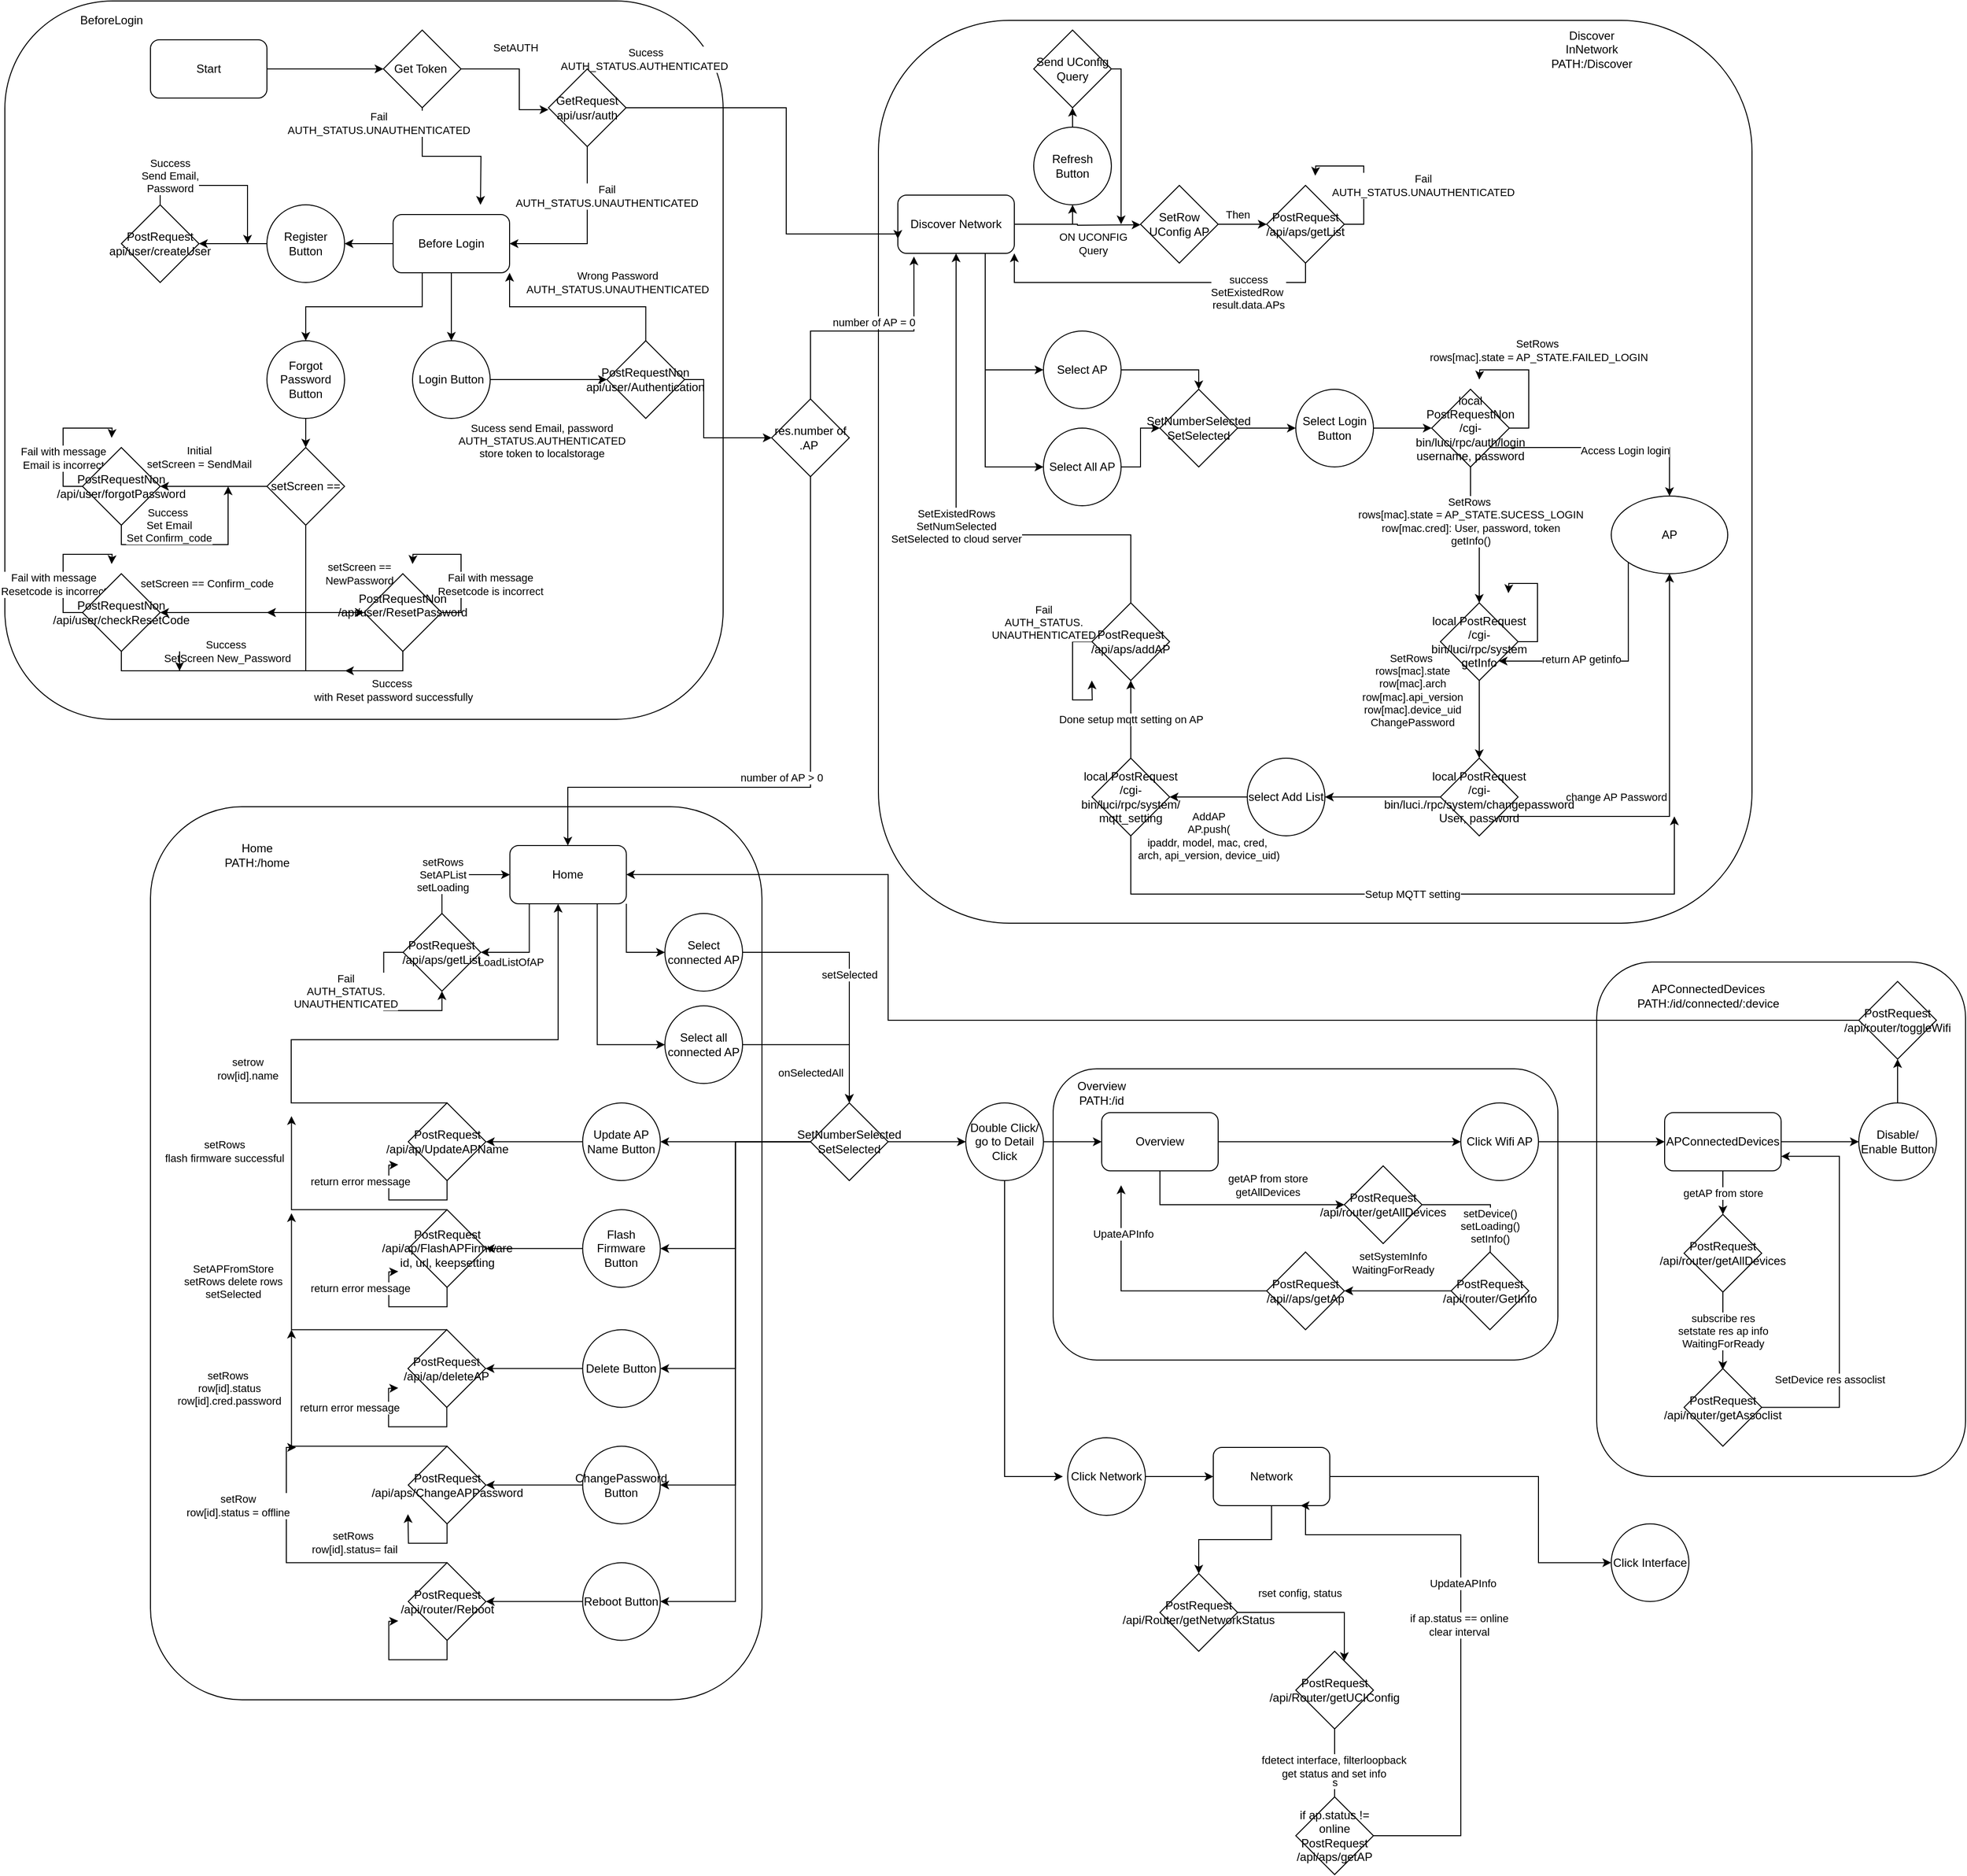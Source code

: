 <mxfile version="13.7.7" type="github">
  <diagram id="boAfxAZyqaD5dfKfSMgp" name="Page-1">
    <mxGraphModel dx="2043" dy="1601" grid="1" gridSize="10" guides="1" tooltips="1" connect="1" arrows="1" fold="1" page="1" pageScale="1" pageWidth="850" pageHeight="1100" math="0" shadow="0">
      <root>
        <mxCell id="0" />
        <mxCell id="1" parent="0" />
        <mxCell id="-0W61lU2kMpEgSnDKntF-146" value="" style="rounded=1;whiteSpace=wrap;html=1;" vertex="1" parent="1">
          <mxGeometry x="1260" y="970" width="380" height="530" as="geometry" />
        </mxCell>
        <mxCell id="-0W61lU2kMpEgSnDKntF-125" value="" style="rounded=1;whiteSpace=wrap;html=1;" vertex="1" parent="1">
          <mxGeometry x="700" y="1080" width="520" height="300" as="geometry" />
        </mxCell>
        <mxCell id="-0W61lU2kMpEgSnDKntF-104" value="" style="rounded=1;whiteSpace=wrap;html=1;" vertex="1" parent="1">
          <mxGeometry x="-230" y="810" width="630" height="920" as="geometry" />
        </mxCell>
        <mxCell id="-0W61lU2kMpEgSnDKntF-43" value="" style="rounded=1;whiteSpace=wrap;html=1;" vertex="1" parent="1">
          <mxGeometry x="520" width="900" height="930" as="geometry" />
        </mxCell>
        <mxCell id="-0W61lU2kMpEgSnDKntF-34" value="&lt;span style=&quot;color: rgb(0 , 0 , 0) ; font-family: &amp;#34;helvetica&amp;#34; ; font-size: 11px ; font-style: normal ; font-weight: 400 ; letter-spacing: normal ; text-align: center ; text-indent: 0px ; text-transform: none ; word-spacing: 0px ; background-color: rgb(255 , 255 , 255) ; display: inline ; float: none&quot;&gt;AddAP&lt;/span&gt;&lt;br style=&quot;color: rgb(0 , 0 , 0) ; font-family: &amp;#34;helvetica&amp;#34; ; font-size: 11px ; font-style: normal ; font-weight: 400 ; letter-spacing: normal ; text-align: center ; text-indent: 0px ; text-transform: none ; word-spacing: 0px&quot;&gt;&lt;span style=&quot;color: rgb(0 , 0 , 0) ; font-family: &amp;#34;helvetica&amp;#34; ; font-size: 11px ; font-style: normal ; font-weight: 400 ; letter-spacing: normal ; text-align: center ; text-indent: 0px ; text-transform: none ; word-spacing: 0px ; background-color: rgb(255 , 255 , 255) ; display: inline ; float: none&quot;&gt;AP.push(&lt;/span&gt;&lt;br style=&quot;color: rgb(0 , 0 , 0) ; font-family: &amp;#34;helvetica&amp;#34; ; font-size: 11px ; font-style: normal ; font-weight: 400 ; letter-spacing: normal ; text-align: center ; text-indent: 0px ; text-transform: none ; word-spacing: 0px&quot;&gt;&lt;span style=&quot;color: rgb(0 , 0 , 0) ; font-family: &amp;#34;helvetica&amp;#34; ; font-size: 11px ; font-style: normal ; font-weight: 400 ; letter-spacing: normal ; text-align: center ; text-indent: 0px ; text-transform: none ; word-spacing: 0px ; background-color: rgb(255 , 255 , 255) ; display: inline ; float: none&quot;&gt;ipaddr, model, mac, cred,&lt;span&gt;&amp;nbsp;&lt;/span&gt;&lt;/span&gt;&lt;br style=&quot;color: rgb(0 , 0 , 0) ; font-family: &amp;#34;helvetica&amp;#34; ; font-size: 11px ; font-style: normal ; font-weight: 400 ; letter-spacing: normal ; text-align: center ; text-indent: 0px ; text-transform: none ; word-spacing: 0px&quot;&gt;&lt;span style=&quot;color: rgb(0 , 0 , 0) ; font-family: &amp;#34;helvetica&amp;#34; ; font-size: 11px ; font-style: normal ; font-weight: 400 ; letter-spacing: normal ; text-align: center ; text-indent: 0px ; text-transform: none ; word-spacing: 0px ; background-color: rgb(255 , 255 , 255) ; display: inline ; float: none&quot;&gt;arch, api_version, device_uid)&lt;/span&gt;" style="edgeStyle=orthogonalEdgeStyle;rounded=0;orthogonalLoop=1;jettySize=auto;html=1;" edge="1" parent="1" source="-0W61lU2kMpEgSnDKntF-32" target="tyNkCRuEFRF6iClgt4t_-112">
          <mxGeometry y="40" relative="1" as="geometry">
            <mxPoint as="offset" />
          </mxGeometry>
        </mxCell>
        <mxCell id="-0W61lU2kMpEgSnDKntF-13" value="" style="rounded=1;whiteSpace=wrap;html=1;" vertex="1" parent="1">
          <mxGeometry x="-380" y="-20" width="740" height="740" as="geometry" />
        </mxCell>
        <mxCell id="-0W61lU2kMpEgSnDKntF-3" style="edgeStyle=orthogonalEdgeStyle;rounded=0;orthogonalLoop=1;jettySize=auto;html=1;exitX=0.25;exitY=1;exitDx=0;exitDy=0;entryX=0.5;entryY=0;entryDx=0;entryDy=0;" edge="1" parent="1" source="tyNkCRuEFRF6iClgt4t_-3" target="-0W61lU2kMpEgSnDKntF-1">
          <mxGeometry relative="1" as="geometry" />
        </mxCell>
        <mxCell id="-0W61lU2kMpEgSnDKntF-6" value="" style="edgeStyle=orthogonalEdgeStyle;rounded=0;orthogonalLoop=1;jettySize=auto;html=1;" edge="1" parent="1" source="tyNkCRuEFRF6iClgt4t_-3" target="-0W61lU2kMpEgSnDKntF-5">
          <mxGeometry relative="1" as="geometry" />
        </mxCell>
        <mxCell id="-0W61lU2kMpEgSnDKntF-9" value="" style="edgeStyle=orthogonalEdgeStyle;rounded=0;orthogonalLoop=1;jettySize=auto;html=1;" edge="1" parent="1" source="tyNkCRuEFRF6iClgt4t_-3" target="-0W61lU2kMpEgSnDKntF-8">
          <mxGeometry relative="1" as="geometry" />
        </mxCell>
        <mxCell id="tyNkCRuEFRF6iClgt4t_-3" value="Before Login" style="rounded=1;whiteSpace=wrap;html=1;" parent="1" vertex="1">
          <mxGeometry x="20" y="200" width="120" height="60" as="geometry" />
        </mxCell>
        <mxCell id="tyNkCRuEFRF6iClgt4t_-84" style="edgeStyle=orthogonalEdgeStyle;rounded=0;orthogonalLoop=1;jettySize=auto;html=1;exitX=1;exitY=0.5;exitDx=0;exitDy=0;" parent="1" source="tyNkCRuEFRF6iClgt4t_-4" edge="1">
          <mxGeometry relative="1" as="geometry">
            <mxPoint x="790" y="210.529" as="targetPoint" />
          </mxGeometry>
        </mxCell>
        <mxCell id="tyNkCRuEFRF6iClgt4t_-87" value="ON UCONFIG &lt;br&gt;Query" style="edgeLabel;html=1;align=center;verticalAlign=middle;resizable=0;points=[];" parent="tyNkCRuEFRF6iClgt4t_-84" vertex="1" connectable="0">
          <mxGeometry x="0.647" y="-3" relative="1" as="geometry">
            <mxPoint x="-26.57" y="16.46" as="offset" />
          </mxGeometry>
        </mxCell>
        <mxCell id="-0W61lU2kMpEgSnDKntF-17" style="edgeStyle=orthogonalEdgeStyle;rounded=0;orthogonalLoop=1;jettySize=auto;html=1;exitX=1;exitY=0.5;exitDx=0;exitDy=0;entryX=0.5;entryY=1;entryDx=0;entryDy=0;" edge="1" parent="1" source="tyNkCRuEFRF6iClgt4t_-4" target="-0W61lU2kMpEgSnDKntF-16">
          <mxGeometry relative="1" as="geometry" />
        </mxCell>
        <mxCell id="-0W61lU2kMpEgSnDKntF-23" style="edgeStyle=orthogonalEdgeStyle;rounded=0;orthogonalLoop=1;jettySize=auto;html=1;exitX=0.75;exitY=1;exitDx=0;exitDy=0;entryX=0;entryY=0.5;entryDx=0;entryDy=0;" edge="1" parent="1" source="tyNkCRuEFRF6iClgt4t_-4" target="-0W61lU2kMpEgSnDKntF-19">
          <mxGeometry relative="1" as="geometry" />
        </mxCell>
        <mxCell id="-0W61lU2kMpEgSnDKntF-27" style="edgeStyle=orthogonalEdgeStyle;rounded=0;orthogonalLoop=1;jettySize=auto;html=1;exitX=0.75;exitY=1;exitDx=0;exitDy=0;entryX=0;entryY=0.5;entryDx=0;entryDy=0;" edge="1" parent="1" source="tyNkCRuEFRF6iClgt4t_-4" target="-0W61lU2kMpEgSnDKntF-26">
          <mxGeometry relative="1" as="geometry" />
        </mxCell>
        <mxCell id="tyNkCRuEFRF6iClgt4t_-4" value="Discover Network" style="rounded=1;whiteSpace=wrap;html=1;" parent="1" vertex="1">
          <mxGeometry x="540" y="180" width="120" height="60" as="geometry" />
        </mxCell>
        <mxCell id="k8mxvWZDHSYcSImr_2yi-7" style="edgeStyle=orthogonalEdgeStyle;rounded=0;orthogonalLoop=1;jettySize=auto;html=1;exitX=0.25;exitY=1;exitDx=0;exitDy=0;entryX=1;entryY=0.5;entryDx=0;entryDy=0;" parent="1" source="tyNkCRuEFRF6iClgt4t_-7" target="k8mxvWZDHSYcSImr_2yi-6" edge="1">
          <mxGeometry relative="1" as="geometry">
            <Array as="points">
              <mxPoint x="160.29" y="910" />
              <mxPoint x="160.29" y="960" />
            </Array>
          </mxGeometry>
        </mxCell>
        <mxCell id="k8mxvWZDHSYcSImr_2yi-8" value="LoadListOfAP" style="edgeLabel;html=1;align=center;verticalAlign=middle;resizable=0;points=[];" parent="k8mxvWZDHSYcSImr_2yi-7" vertex="1" connectable="0">
          <mxGeometry x="0.294" y="1" relative="1" as="geometry">
            <mxPoint x="-9" y="9" as="offset" />
          </mxGeometry>
        </mxCell>
        <mxCell id="-0W61lU2kMpEgSnDKntF-79" style="edgeStyle=orthogonalEdgeStyle;rounded=0;orthogonalLoop=1;jettySize=auto;html=1;exitX=0.75;exitY=1;exitDx=0;exitDy=0;entryX=0;entryY=0.5;entryDx=0;entryDy=0;" edge="1" parent="1" source="tyNkCRuEFRF6iClgt4t_-7" target="-0W61lU2kMpEgSnDKntF-78">
          <mxGeometry relative="1" as="geometry" />
        </mxCell>
        <mxCell id="-0W61lU2kMpEgSnDKntF-134" style="edgeStyle=orthogonalEdgeStyle;rounded=0;orthogonalLoop=1;jettySize=auto;html=1;exitX=1;exitY=1;exitDx=0;exitDy=0;entryX=0;entryY=0.5;entryDx=0;entryDy=0;" edge="1" parent="1" source="tyNkCRuEFRF6iClgt4t_-7" target="-0W61lU2kMpEgSnDKntF-73">
          <mxGeometry relative="1" as="geometry" />
        </mxCell>
        <mxCell id="tyNkCRuEFRF6iClgt4t_-7" value="Home" style="rounded=1;whiteSpace=wrap;html=1;" parent="1" vertex="1">
          <mxGeometry x="140.29" y="850" width="120" height="60" as="geometry" />
        </mxCell>
        <mxCell id="tyNkCRuEFRF6iClgt4t_-27" value="" style="edgeStyle=orthogonalEdgeStyle;rounded=0;orthogonalLoop=1;jettySize=auto;html=1;" parent="1" source="tyNkCRuEFRF6iClgt4t_-8" target="tyNkCRuEFRF6iClgt4t_-24" edge="1">
          <mxGeometry relative="1" as="geometry" />
        </mxCell>
        <mxCell id="tyNkCRuEFRF6iClgt4t_-8" value="Start" style="rounded=1;whiteSpace=wrap;html=1;" parent="1" vertex="1">
          <mxGeometry x="-230" y="20" width="120" height="60" as="geometry" />
        </mxCell>
        <mxCell id="tyNkCRuEFRF6iClgt4t_-17" value="Sucess&lt;br&gt;AUTH_STATUS.AUTHENTICATED&amp;nbsp;" style="edgeStyle=orthogonalEdgeStyle;rounded=0;orthogonalLoop=1;jettySize=auto;html=1;exitX=0.5;exitY=1;exitDx=0;exitDy=0;entryX=0;entryY=0.75;entryDx=0;entryDy=0;" parent="1" source="tyNkCRuEFRF6iClgt4t_-16" target="tyNkCRuEFRF6iClgt4t_-4" edge="1">
          <mxGeometry x="-0.596" y="50" relative="1" as="geometry">
            <mxPoint x="490" y="220" as="targetPoint" />
            <Array as="points">
              <mxPoint x="220" y="90" />
              <mxPoint x="425" y="90" />
              <mxPoint x="425" y="220" />
              <mxPoint x="540" y="220" />
            </Array>
            <mxPoint as="offset" />
          </mxGeometry>
        </mxCell>
        <mxCell id="tyNkCRuEFRF6iClgt4t_-19" style="edgeStyle=orthogonalEdgeStyle;rounded=0;orthogonalLoop=1;jettySize=auto;html=1;exitX=0.5;exitY=1;exitDx=0;exitDy=0;entryX=1;entryY=0.5;entryDx=0;entryDy=0;" parent="1" source="tyNkCRuEFRF6iClgt4t_-16" target="tyNkCRuEFRF6iClgt4t_-3" edge="1">
          <mxGeometry relative="1" as="geometry" />
        </mxCell>
        <mxCell id="tyNkCRuEFRF6iClgt4t_-20" value="Fail&lt;br&gt;AUTH_STATUS.UNAUTHENTICATED" style="edgeLabel;html=1;align=center;verticalAlign=middle;resizable=0;points=[];" parent="tyNkCRuEFRF6iClgt4t_-19" vertex="1" connectable="0">
          <mxGeometry x="-0.028" y="-37" relative="1" as="geometry">
            <mxPoint x="57.0" y="-37.14" as="offset" />
          </mxGeometry>
        </mxCell>
        <mxCell id="tyNkCRuEFRF6iClgt4t_-16" value="GetRequest&lt;br&gt;api/usr/auth" style="rhombus;whiteSpace=wrap;html=1;" parent="1" vertex="1">
          <mxGeometry x="180" y="50" width="80" height="80" as="geometry" />
        </mxCell>
        <mxCell id="tyNkCRuEFRF6iClgt4t_-25" value="SetAUTH" style="edgeStyle=orthogonalEdgeStyle;rounded=0;orthogonalLoop=1;jettySize=auto;html=1;exitX=1;exitY=0.5;exitDx=0;exitDy=0;" parent="1" source="tyNkCRuEFRF6iClgt4t_-24" edge="1">
          <mxGeometry x="-0.151" y="22" relative="1" as="geometry">
            <mxPoint x="138" y="92" as="sourcePoint" />
            <mxPoint x="180" y="92" as="targetPoint" />
            <Array as="points">
              <mxPoint x="150" y="92" />
            </Array>
            <mxPoint as="offset" />
          </mxGeometry>
        </mxCell>
        <mxCell id="tyNkCRuEFRF6iClgt4t_-28" style="edgeStyle=orthogonalEdgeStyle;rounded=0;orthogonalLoop=1;jettySize=auto;html=1;exitX=0.5;exitY=1;exitDx=0;exitDy=0;" parent="1" source="tyNkCRuEFRF6iClgt4t_-24" edge="1">
          <mxGeometry relative="1" as="geometry">
            <mxPoint x="110" y="190" as="targetPoint" />
          </mxGeometry>
        </mxCell>
        <mxCell id="tyNkCRuEFRF6iClgt4t_-24" value="Get Token&amp;nbsp;" style="rhombus;whiteSpace=wrap;html=1;" parent="1" vertex="1">
          <mxGeometry x="10" y="10" width="80" height="80" as="geometry" />
        </mxCell>
        <mxCell id="tyNkCRuEFRF6iClgt4t_-29" value="Fail&lt;br&gt;AUTH_STATUS.UNAUTHENTICATED" style="edgeLabel;html=1;align=center;verticalAlign=middle;resizable=0;points=[];" parent="1" vertex="1" connectable="0">
          <mxGeometry x="9.998" y="109.999" as="geometry">
            <mxPoint x="-5" y="-4" as="offset" />
          </mxGeometry>
        </mxCell>
        <mxCell id="tyNkCRuEFRF6iClgt4t_-32" style="edgeStyle=orthogonalEdgeStyle;rounded=0;orthogonalLoop=1;jettySize=auto;html=1;entryX=0;entryY=0.5;entryDx=0;entryDy=0;" parent="1" source="tyNkCRuEFRF6iClgt4t_-30" target="tyNkCRuEFRF6iClgt4t_-40" edge="1">
          <mxGeometry relative="1" as="geometry">
            <mxPoint x="650" y="330" as="targetPoint" />
            <Array as="points">
              <mxPoint x="340" y="370" />
              <mxPoint x="340" y="430" />
            </Array>
          </mxGeometry>
        </mxCell>
        <mxCell id="tyNkCRuEFRF6iClgt4t_-34" value="Sucess send Email, password&lt;br&gt;AUTH_STATUS.AUTHENTICATED&lt;br&gt;store token to localstorage" style="edgeLabel;html=1;align=center;verticalAlign=middle;resizable=0;points=[];" parent="tyNkCRuEFRF6iClgt4t_-32" vertex="1" connectable="0">
          <mxGeometry x="0.2" y="2" relative="1" as="geometry">
            <mxPoint x="-177.14" y="4.84" as="offset" />
          </mxGeometry>
        </mxCell>
        <mxCell id="tyNkCRuEFRF6iClgt4t_-35" style="edgeStyle=orthogonalEdgeStyle;rounded=0;orthogonalLoop=1;jettySize=auto;html=1;exitX=0.5;exitY=0;exitDx=0;exitDy=0;entryX=1;entryY=1;entryDx=0;entryDy=0;" parent="1" source="tyNkCRuEFRF6iClgt4t_-30" target="tyNkCRuEFRF6iClgt4t_-3" edge="1">
          <mxGeometry relative="1" as="geometry" />
        </mxCell>
        <mxCell id="tyNkCRuEFRF6iClgt4t_-36" value="Wrong Password&lt;br&gt;AUTH_STATUS.UNAUTHENTICATED" style="edgeLabel;html=1;align=center;verticalAlign=middle;resizable=0;points=[];" parent="tyNkCRuEFRF6iClgt4t_-35" vertex="1" connectable="0">
          <mxGeometry x="0.354" y="-1" relative="1" as="geometry">
            <mxPoint x="77.57" y="-24.0" as="offset" />
          </mxGeometry>
        </mxCell>
        <mxCell id="tyNkCRuEFRF6iClgt4t_-30" value="PostRequestNon&lt;br&gt;api/user/Authentication" style="rhombus;whiteSpace=wrap;html=1;" parent="1" vertex="1">
          <mxGeometry x="240.29" y="330" width="80" height="80" as="geometry" />
        </mxCell>
        <mxCell id="tyNkCRuEFRF6iClgt4t_-39" value="Success&lt;br&gt;Send Email, &lt;br&gt;Password" style="edgeStyle=orthogonalEdgeStyle;rounded=0;orthogonalLoop=1;jettySize=auto;html=1;exitX=0.5;exitY=0;exitDx=0;exitDy=0;" parent="1" source="tyNkCRuEFRF6iClgt4t_-37" edge="1">
          <mxGeometry x="-0.765" y="-14" relative="1" as="geometry">
            <mxPoint x="10" y="-24" as="offset" />
            <mxPoint x="-130" y="230" as="targetPoint" />
            <Array as="points">
              <mxPoint x="-220" y="170" />
              <mxPoint x="-130" y="170" />
            </Array>
          </mxGeometry>
        </mxCell>
        <mxCell id="tyNkCRuEFRF6iClgt4t_-37" value="PostRequest&lt;br&gt;api/user/createUser" style="rhombus;whiteSpace=wrap;html=1;" parent="1" vertex="1">
          <mxGeometry x="-260" y="190" width="80" height="80" as="geometry" />
        </mxCell>
        <mxCell id="tyNkCRuEFRF6iClgt4t_-44" value="number of AP = 0" style="edgeStyle=orthogonalEdgeStyle;rounded=0;orthogonalLoop=1;jettySize=auto;html=1;exitX=0.5;exitY=0;exitDx=0;exitDy=0;entryX=0.138;entryY=1.054;entryDx=0;entryDy=0;entryPerimeter=0;" parent="1" source="tyNkCRuEFRF6iClgt4t_-40" target="tyNkCRuEFRF6iClgt4t_-4" edge="1">
          <mxGeometry x="0.047" y="19" relative="1" as="geometry">
            <mxPoint x="560" y="280" as="targetPoint" />
            <Array as="points">
              <mxPoint x="450" y="320" />
              <mxPoint x="557" y="320" />
            </Array>
            <mxPoint x="2" y="10" as="offset" />
          </mxGeometry>
        </mxCell>
        <mxCell id="tyNkCRuEFRF6iClgt4t_-45" value="number of AP &amp;gt; 0" style="edgeStyle=orthogonalEdgeStyle;rounded=0;orthogonalLoop=1;jettySize=auto;html=1;" parent="1" source="tyNkCRuEFRF6iClgt4t_-40" target="tyNkCRuEFRF6iClgt4t_-7" edge="1">
          <mxGeometry x="-0.016" y="-30" relative="1" as="geometry">
            <Array as="points">
              <mxPoint x="450" y="790" />
              <mxPoint x="200" y="790" />
            </Array>
            <mxPoint as="offset" />
          </mxGeometry>
        </mxCell>
        <mxCell id="tyNkCRuEFRF6iClgt4t_-40" value="res.number of .AP&amp;nbsp;" style="rhombus;whiteSpace=wrap;html=1;" parent="1" vertex="1">
          <mxGeometry x="410" y="390" width="80" height="80" as="geometry" />
        </mxCell>
        <mxCell id="tyNkCRuEFRF6iClgt4t_-52" value="Fail with message&lt;br&gt;Email is incorrect" style="edgeStyle=orthogonalEdgeStyle;rounded=0;orthogonalLoop=1;jettySize=auto;html=1;exitX=0;exitY=0.5;exitDx=0;exitDy=0;" parent="1" source="tyNkCRuEFRF6iClgt4t_-47" edge="1">
          <mxGeometry x="-0.285" relative="1" as="geometry">
            <mxPoint x="-270" y="430" as="targetPoint" />
            <mxPoint y="1" as="offset" />
          </mxGeometry>
        </mxCell>
        <mxCell id="tyNkCRuEFRF6iClgt4t_-59" value="Success&amp;nbsp;&lt;br&gt;Set Email&lt;br&gt;Set Confirm_code" style="edgeStyle=orthogonalEdgeStyle;rounded=0;orthogonalLoop=1;jettySize=auto;html=1;exitX=0.5;exitY=1;exitDx=0;exitDy=0;" parent="1" source="tyNkCRuEFRF6iClgt4t_-47" edge="1">
          <mxGeometry x="-0.263" y="20" relative="1" as="geometry">
            <Array as="points">
              <mxPoint x="-260" y="540" />
              <mxPoint x="-150" y="540" />
            </Array>
            <mxPoint x="-1" as="offset" />
            <mxPoint x="-150" y="480" as="targetPoint" />
          </mxGeometry>
        </mxCell>
        <mxCell id="tyNkCRuEFRF6iClgt4t_-47" value="PostRequestNon&lt;br&gt;/api/user/forgotPassword" style="rhombus;whiteSpace=wrap;html=1;" parent="1" vertex="1">
          <mxGeometry x="-300" y="440" width="80" height="80" as="geometry" />
        </mxCell>
        <mxCell id="tyNkCRuEFRF6iClgt4t_-61" style="edgeStyle=orthogonalEdgeStyle;rounded=0;orthogonalLoop=1;jettySize=auto;html=1;exitX=0.5;exitY=1;exitDx=0;exitDy=0;" parent="1" source="tyNkCRuEFRF6iClgt4t_-49" edge="1">
          <mxGeometry relative="1" as="geometry">
            <mxPoint x="-110" y="610" as="targetPoint" />
            <Array as="points">
              <mxPoint x="-260" y="670" />
              <mxPoint x="-70" y="670" />
              <mxPoint x="-70" y="610" />
            </Array>
          </mxGeometry>
        </mxCell>
        <mxCell id="tyNkCRuEFRF6iClgt4t_-63" value="Success&amp;nbsp;&lt;br&gt;SetScreen New_Password" style="edgeLabel;html=1;align=center;verticalAlign=middle;resizable=0;points=[];" parent="tyNkCRuEFRF6iClgt4t_-61" vertex="1" connectable="0">
          <mxGeometry x="-0.022" y="-1" relative="1" as="geometry">
            <mxPoint x="-22.88" y="-21.06" as="offset" />
          </mxGeometry>
        </mxCell>
        <mxCell id="tyNkCRuEFRF6iClgt4t_-62" value="&lt;span style=&quot;color: rgb(0 , 0 , 0) ; font-family: &amp;#34;helvetica&amp;#34; ; font-size: 11px ; font-style: normal ; font-weight: 400 ; letter-spacing: normal ; text-align: center ; text-indent: 0px ; text-transform: none ; word-spacing: 0px ; background-color: rgb(255 , 255 , 255) ; display: inline ; float: none&quot;&gt;Fail with message&lt;/span&gt;&lt;br style=&quot;color: rgb(0 , 0 , 0) ; font-family: &amp;#34;helvetica&amp;#34; ; font-size: 11px ; font-style: normal ; font-weight: 400 ; letter-spacing: normal ; text-align: center ; text-indent: 0px ; text-transform: none ; word-spacing: 0px&quot;&gt;&lt;span style=&quot;color: rgb(0 , 0 , 0) ; font-family: &amp;#34;helvetica&amp;#34; ; font-size: 11px ; font-style: normal ; font-weight: 400 ; letter-spacing: normal ; text-align: center ; text-indent: 0px ; text-transform: none ; word-spacing: 0px ; background-color: rgb(255 , 255 , 255) ; display: inline ; float: none&quot;&gt;Resetcode is incorrect&lt;/span&gt;" style="edgeStyle=orthogonalEdgeStyle;rounded=0;orthogonalLoop=1;jettySize=auto;html=1;exitX=0;exitY=0.5;exitDx=0;exitDy=0;" parent="1" source="tyNkCRuEFRF6iClgt4t_-49" edge="1">
          <mxGeometry x="-0.285" y="10" relative="1" as="geometry">
            <mxPoint x="-270" y="560" as="targetPoint" />
            <mxPoint y="1" as="offset" />
          </mxGeometry>
        </mxCell>
        <mxCell id="tyNkCRuEFRF6iClgt4t_-71" style="edgeStyle=orthogonalEdgeStyle;rounded=0;orthogonalLoop=1;jettySize=auto;html=1;exitX=0.5;exitY=1;exitDx=0;exitDy=0;" parent="1" source="tyNkCRuEFRF6iClgt4t_-49" edge="1">
          <mxGeometry relative="1" as="geometry">
            <mxPoint x="-200" y="670" as="targetPoint" />
          </mxGeometry>
        </mxCell>
        <mxCell id="tyNkCRuEFRF6iClgt4t_-49" value="&lt;span&gt;PostRequestNon&lt;/span&gt;&lt;br&gt;&lt;span&gt;/api/user/checkResetCode&lt;/span&gt;" style="rhombus;whiteSpace=wrap;html=1;" parent="1" vertex="1">
          <mxGeometry x="-300" y="570" width="80" height="80" as="geometry" />
        </mxCell>
        <mxCell id="tyNkCRuEFRF6iClgt4t_-57" value="Initial &lt;br&gt;setScreen = SendMail" style="edgeStyle=orthogonalEdgeStyle;rounded=0;orthogonalLoop=1;jettySize=auto;html=1;exitX=0;exitY=0.5;exitDx=0;exitDy=0;entryX=1;entryY=0.5;entryDx=0;entryDy=0;" parent="1" source="tyNkCRuEFRF6iClgt4t_-53" target="tyNkCRuEFRF6iClgt4t_-47" edge="1">
          <mxGeometry x="0.286" y="-30" relative="1" as="geometry">
            <mxPoint as="offset" />
          </mxGeometry>
        </mxCell>
        <mxCell id="tyNkCRuEFRF6iClgt4t_-60" value="&lt;span style=&quot;color: rgb(0 , 0 , 0) ; font-family: &amp;#34;helvetica&amp;#34; ; font-size: 11px ; font-style: normal ; font-weight: 400 ; letter-spacing: normal ; text-align: center ; text-indent: 0px ; text-transform: none ; word-spacing: 0px ; background-color: rgb(255 , 255 , 255) ; display: inline ; float: none&quot;&gt;setScreen == Confirm_code&lt;/span&gt;" style="edgeStyle=orthogonalEdgeStyle;rounded=0;orthogonalLoop=1;jettySize=auto;html=1;exitX=0.5;exitY=1;exitDx=0;exitDy=0;entryX=1;entryY=0.5;entryDx=0;entryDy=0;" parent="1" source="tyNkCRuEFRF6iClgt4t_-53" target="tyNkCRuEFRF6iClgt4t_-49" edge="1">
          <mxGeometry x="0.6" y="-30" relative="1" as="geometry">
            <mxPoint as="offset" />
          </mxGeometry>
        </mxCell>
        <mxCell id="tyNkCRuEFRF6iClgt4t_-65" style="edgeStyle=orthogonalEdgeStyle;rounded=0;orthogonalLoop=1;jettySize=auto;html=1;exitX=0.5;exitY=1;exitDx=0;exitDy=0;entryX=0;entryY=0.5;entryDx=0;entryDy=0;" parent="1" source="tyNkCRuEFRF6iClgt4t_-53" target="tyNkCRuEFRF6iClgt4t_-64" edge="1">
          <mxGeometry relative="1" as="geometry" />
        </mxCell>
        <mxCell id="tyNkCRuEFRF6iClgt4t_-67" value="&lt;span style=&quot;font-family: &amp;#34;helvetica&amp;#34;&quot;&gt;setScreen == &lt;br&gt;NewPassword&lt;/span&gt;" style="edgeLabel;html=1;align=center;verticalAlign=middle;resizable=0;points=[];" parent="tyNkCRuEFRF6iClgt4t_-65" vertex="1" connectable="0">
          <mxGeometry x="0.832" y="-1" relative="1" as="geometry">
            <mxPoint x="7.14" y="-41" as="offset" />
          </mxGeometry>
        </mxCell>
        <mxCell id="tyNkCRuEFRF6iClgt4t_-53" value="setScreen ==" style="rhombus;whiteSpace=wrap;html=1;" parent="1" vertex="1">
          <mxGeometry x="-110" y="440" width="80" height="80" as="geometry" />
        </mxCell>
        <mxCell id="tyNkCRuEFRF6iClgt4t_-68" style="edgeStyle=orthogonalEdgeStyle;rounded=0;orthogonalLoop=1;jettySize=auto;html=1;exitX=0.5;exitY=1;exitDx=0;exitDy=0;" parent="1" source="tyNkCRuEFRF6iClgt4t_-64" edge="1">
          <mxGeometry relative="1" as="geometry">
            <mxPoint x="-110" y="610" as="targetPoint" />
            <Array as="points">
              <mxPoint x="30" y="670" />
              <mxPoint x="-70" y="670" />
              <mxPoint x="-70" y="610" />
            </Array>
          </mxGeometry>
        </mxCell>
        <mxCell id="tyNkCRuEFRF6iClgt4t_-69" value="&lt;span style=&quot;color: rgb(0 , 0 , 0) ; font-size: 11px ; font-style: normal ; font-weight: 400 ; letter-spacing: normal ; text-align: center ; text-indent: 0px ; text-transform: none ; word-spacing: 0px ; background-color: rgb(255 , 255 , 255) ; font-family: &amp;#34;helvetica&amp;#34; ; display: inline ; float: none&quot;&gt;Fail with message&lt;/span&gt;&lt;br style=&quot;color: rgb(0 , 0 , 0) ; font-size: 11px ; font-style: normal ; font-weight: 400 ; letter-spacing: normal ; text-align: center ; text-indent: 0px ; text-transform: none ; word-spacing: 0px ; font-family: &amp;#34;helvetica&amp;#34;&quot;&gt;&lt;span style=&quot;color: rgb(0 , 0 , 0) ; font-size: 11px ; font-style: normal ; font-weight: 400 ; letter-spacing: normal ; text-align: center ; text-indent: 0px ; text-transform: none ; word-spacing: 0px ; background-color: rgb(255 , 255 , 255) ; font-family: &amp;#34;helvetica&amp;#34; ; display: inline ; float: none&quot;&gt;Resetcode is incorrect&lt;/span&gt;" style="edgeStyle=orthogonalEdgeStyle;rounded=0;orthogonalLoop=1;jettySize=auto;html=1;exitX=1;exitY=0.5;exitDx=0;exitDy=0;" parent="1" source="tyNkCRuEFRF6iClgt4t_-64" edge="1">
          <mxGeometry x="-0.285" y="-30" relative="1" as="geometry">
            <mxPoint x="40.02" y="560" as="targetPoint" />
            <mxPoint y="1" as="offset" />
          </mxGeometry>
        </mxCell>
        <mxCell id="tyNkCRuEFRF6iClgt4t_-70" value="Success&amp;nbsp;&lt;br&gt;with Reset password successfully" style="edgeStyle=orthogonalEdgeStyle;rounded=0;orthogonalLoop=1;jettySize=auto;html=1;exitX=0.5;exitY=1;exitDx=0;exitDy=0;" parent="1" source="tyNkCRuEFRF6iClgt4t_-64" edge="1">
          <mxGeometry x="-0.499" y="-22" relative="1" as="geometry">
            <mxPoint x="-29.98" y="670" as="targetPoint" />
            <mxPoint x="-10" y="42" as="offset" />
          </mxGeometry>
        </mxCell>
        <mxCell id="tyNkCRuEFRF6iClgt4t_-64" value="&lt;span&gt;PostRequestNon&lt;/span&gt;&lt;br&gt;&lt;span&gt;/api/user/ResetPassword&lt;br&gt;&lt;br&gt;&lt;/span&gt;" style="rhombus;whiteSpace=wrap;html=1;" parent="1" vertex="1">
          <mxGeometry x="-9.98" y="570" width="80" height="80" as="geometry" />
        </mxCell>
        <mxCell id="tyNkCRuEFRF6iClgt4t_-92" style="edgeStyle=orthogonalEdgeStyle;rounded=0;orthogonalLoop=1;jettySize=auto;html=1;exitX=0.5;exitY=1;exitDx=0;exitDy=0;entryX=1;entryY=1;entryDx=0;entryDy=0;" parent="1" source="tyNkCRuEFRF6iClgt4t_-79" target="tyNkCRuEFRF6iClgt4t_-4" edge="1">
          <mxGeometry relative="1" as="geometry">
            <mxPoint x="870" y="310" as="targetPoint" />
            <Array as="points">
              <mxPoint x="960" y="270" />
              <mxPoint x="660" y="270" />
            </Array>
          </mxGeometry>
        </mxCell>
        <mxCell id="tyNkCRuEFRF6iClgt4t_-93" value="success&lt;br&gt;SetExistedRow&amp;nbsp;&lt;br&gt;result.data.APs" style="edgeLabel;html=1;align=center;verticalAlign=middle;resizable=0;points=[];" parent="tyNkCRuEFRF6iClgt4t_-92" vertex="1" connectable="0">
          <mxGeometry x="-0.202" y="1" relative="1" as="geometry">
            <mxPoint x="59.94" y="9" as="offset" />
          </mxGeometry>
        </mxCell>
        <mxCell id="tyNkCRuEFRF6iClgt4t_-95" style="edgeStyle=orthogonalEdgeStyle;rounded=0;orthogonalLoop=1;jettySize=auto;html=1;exitX=1;exitY=0.5;exitDx=0;exitDy=0;" parent="1" source="tyNkCRuEFRF6iClgt4t_-79" edge="1">
          <mxGeometry relative="1" as="geometry">
            <mxPoint x="970" y="160" as="targetPoint" />
          </mxGeometry>
        </mxCell>
        <mxCell id="tyNkCRuEFRF6iClgt4t_-96" value="Fail&lt;br&gt;AUTH_STATUS.UNAUTHENTICATED" style="edgeLabel;html=1;align=center;verticalAlign=middle;resizable=0;points=[];" parent="tyNkCRuEFRF6iClgt4t_-95" vertex="1" connectable="0">
          <mxGeometry x="0.343" relative="1" as="geometry">
            <mxPoint x="74.12" y="19.94" as="offset" />
          </mxGeometry>
        </mxCell>
        <mxCell id="tyNkCRuEFRF6iClgt4t_-79" value="PostRequest&lt;br&gt;/api/aps/getList" style="rhombus;whiteSpace=wrap;html=1;" parent="1" vertex="1">
          <mxGeometry x="920" y="170" width="80" height="80" as="geometry" />
        </mxCell>
        <mxCell id="tyNkCRuEFRF6iClgt4t_-90" style="edgeStyle=orthogonalEdgeStyle;rounded=0;orthogonalLoop=1;jettySize=auto;html=1;exitX=1;exitY=0.5;exitDx=0;exitDy=0;" parent="1" source="tyNkCRuEFRF6iClgt4t_-82" edge="1">
          <mxGeometry relative="1" as="geometry">
            <mxPoint x="770" y="210" as="targetPoint" />
            <Array as="points">
              <mxPoint x="770" y="80" />
              <mxPoint x="770" y="170" />
            </Array>
          </mxGeometry>
        </mxCell>
        <mxCell id="tyNkCRuEFRF6iClgt4t_-82" value="Send UConfig Query" style="rhombus;whiteSpace=wrap;html=1;" parent="1" vertex="1">
          <mxGeometry x="680" y="10" width="80" height="80" as="geometry" />
        </mxCell>
        <mxCell id="tyNkCRuEFRF6iClgt4t_-91" value="Then" style="edgeStyle=orthogonalEdgeStyle;rounded=0;orthogonalLoop=1;jettySize=auto;html=1;exitX=1;exitY=0.5;exitDx=0;exitDy=0;entryX=0;entryY=0.5;entryDx=0;entryDy=0;" parent="1" source="tyNkCRuEFRF6iClgt4t_-89" target="tyNkCRuEFRF6iClgt4t_-79" edge="1">
          <mxGeometry x="-0.2" y="10" relative="1" as="geometry">
            <mxPoint as="offset" />
          </mxGeometry>
        </mxCell>
        <mxCell id="tyNkCRuEFRF6iClgt4t_-89" value="SetRow&lt;br&gt;UConfig AP" style="rhombus;whiteSpace=wrap;html=1;" parent="1" vertex="1">
          <mxGeometry x="790" y="170" width="80" height="80" as="geometry" />
        </mxCell>
        <mxCell id="-0W61lU2kMpEgSnDKntF-30" style="edgeStyle=orthogonalEdgeStyle;rounded=0;orthogonalLoop=1;jettySize=auto;html=1;exitX=1;exitY=0.5;exitDx=0;exitDy=0;entryX=0;entryY=0.5;entryDx=0;entryDy=0;" edge="1" parent="1" source="tyNkCRuEFRF6iClgt4t_-98" target="-0W61lU2kMpEgSnDKntF-29">
          <mxGeometry relative="1" as="geometry" />
        </mxCell>
        <mxCell id="tyNkCRuEFRF6iClgt4t_-98" value="SetNumberSelected&lt;br&gt;SetSelected" style="rhombus;whiteSpace=wrap;html=1;" parent="1" vertex="1">
          <mxGeometry x="810" y="379.99" width="80" height="80" as="geometry" />
        </mxCell>
        <mxCell id="tyNkCRuEFRF6iClgt4t_-106" style="edgeStyle=orthogonalEdgeStyle;rounded=0;orthogonalLoop=1;jettySize=auto;html=1;exitX=1;exitY=0.5;exitDx=0;exitDy=0;" parent="1" source="tyNkCRuEFRF6iClgt4t_-102" edge="1">
          <mxGeometry relative="1" as="geometry">
            <mxPoint x="1139" y="369.99" as="targetPoint" />
          </mxGeometry>
        </mxCell>
        <mxCell id="tyNkCRuEFRF6iClgt4t_-108" value="SetRows&amp;nbsp;&lt;br&gt;rows[mac].state = AP_STATE.FAILED_LOGIN" style="edgeLabel;html=1;align=center;verticalAlign=middle;resizable=0;points=[];" parent="tyNkCRuEFRF6iClgt4t_-106" vertex="1" connectable="0">
          <mxGeometry x="-0.126" y="-1" relative="1" as="geometry">
            <mxPoint x="9" y="-38.88" as="offset" />
          </mxGeometry>
        </mxCell>
        <mxCell id="-0W61lU2kMpEgSnDKntF-24" style="edgeStyle=orthogonalEdgeStyle;rounded=0;orthogonalLoop=1;jettySize=auto;html=1;exitX=0.5;exitY=1;exitDx=0;exitDy=0;entryX=0.5;entryY=0;entryDx=0;entryDy=0;" edge="1" parent="1" source="tyNkCRuEFRF6iClgt4t_-102" target="tyNkCRuEFRF6iClgt4t_-105">
          <mxGeometry relative="1" as="geometry" />
        </mxCell>
        <mxCell id="-0W61lU2kMpEgSnDKntF-25" value="SetRows&amp;nbsp;&lt;br&gt;rows[mac].state = AP_STATE.SUCESS_LOGIN&lt;br&gt;row[mac.cred]: User, password, token&lt;br&gt;getInfo()" style="edgeLabel;html=1;align=center;verticalAlign=middle;resizable=0;points=[];" vertex="1" connectable="0" parent="-0W61lU2kMpEgSnDKntF-24">
          <mxGeometry x="-0.254" relative="1" as="geometry">
            <mxPoint as="offset" />
          </mxGeometry>
        </mxCell>
        <mxCell id="-0W61lU2kMpEgSnDKntF-39" style="edgeStyle=orthogonalEdgeStyle;rounded=0;orthogonalLoop=1;jettySize=auto;html=1;exitX=1;exitY=1;exitDx=0;exitDy=0;entryX=0.5;entryY=0;entryDx=0;entryDy=0;" edge="1" parent="1" source="tyNkCRuEFRF6iClgt4t_-102" target="-0W61lU2kMpEgSnDKntF-35">
          <mxGeometry relative="1" as="geometry" />
        </mxCell>
        <mxCell id="-0W61lU2kMpEgSnDKntF-44" value="Access Login login" style="edgeLabel;html=1;align=center;verticalAlign=middle;resizable=0;points=[];" vertex="1" connectable="0" parent="-0W61lU2kMpEgSnDKntF-39">
          <mxGeometry x="0.183" y="-3" relative="1" as="geometry">
            <mxPoint as="offset" />
          </mxGeometry>
        </mxCell>
        <mxCell id="tyNkCRuEFRF6iClgt4t_-102" value="local PostRequestNon&lt;br&gt;/cgi-bin/luci/rpc/auth/login&lt;br&gt;username, password" style="rhombus;whiteSpace=wrap;html=1;" parent="1" vertex="1">
          <mxGeometry x="1090" y="379.99" width="80" height="80" as="geometry" />
        </mxCell>
        <mxCell id="tyNkCRuEFRF6iClgt4t_-109" style="edgeStyle=orthogonalEdgeStyle;rounded=0;orthogonalLoop=1;jettySize=auto;html=1;exitX=1;exitY=0.5;exitDx=0;exitDy=0;" parent="1" source="tyNkCRuEFRF6iClgt4t_-105" edge="1">
          <mxGeometry relative="1" as="geometry">
            <mxPoint x="1169" y="590" as="targetPoint" />
          </mxGeometry>
        </mxCell>
        <mxCell id="tyNkCRuEFRF6iClgt4t_-111" value="&lt;span style=&quot;color: rgb(0 , 0 , 0) ; font-family: &amp;#34;helvetica&amp;#34; ; font-size: 11px ; font-style: normal ; font-weight: 400 ; letter-spacing: normal ; text-align: center ; text-indent: 0px ; text-transform: none ; word-spacing: 0px ; background-color: rgb(255 , 255 , 255) ; display: inline ; float: none&quot;&gt;SetRows&lt;span&gt;&amp;nbsp;&lt;/span&gt;&lt;/span&gt;&lt;br style=&quot;color: rgb(0 , 0 , 0) ; font-family: &amp;#34;helvetica&amp;#34; ; font-size: 11px ; font-style: normal ; font-weight: 400 ; letter-spacing: normal ; text-align: center ; text-indent: 0px ; text-transform: none ; word-spacing: 0px&quot;&gt;&lt;span style=&quot;color: rgb(0 , 0 , 0) ; font-family: &amp;#34;helvetica&amp;#34; ; font-size: 11px ; font-style: normal ; font-weight: 400 ; letter-spacing: normal ; text-align: center ; text-indent: 0px ; text-transform: none ; word-spacing: 0px ; background-color: rgb(255 , 255 , 255) ; display: inline ; float: none&quot;&gt;rows[mac].state&lt;br&gt;row[mac].arch&lt;br&gt;row[mac].api_version&lt;br&gt;row[mac].device_uid&lt;br&gt;ChangePassword&lt;br&gt;&lt;/span&gt;" style="edgeStyle=orthogonalEdgeStyle;rounded=0;orthogonalLoop=1;jettySize=auto;html=1;" parent="1" source="tyNkCRuEFRF6iClgt4t_-105" target="tyNkCRuEFRF6iClgt4t_-110" edge="1">
          <mxGeometry x="-0.75" y="-69" relative="1" as="geometry">
            <mxPoint as="offset" />
          </mxGeometry>
        </mxCell>
        <mxCell id="tyNkCRuEFRF6iClgt4t_-105" value="local PostRequest&lt;br&gt;/cgi-bin/luci/rpc/system&lt;br&gt;getInfo" style="rhombus;whiteSpace=wrap;html=1;" parent="1" vertex="1">
          <mxGeometry x="1099" y="600" width="80" height="80" as="geometry" />
        </mxCell>
        <mxCell id="-0W61lU2kMpEgSnDKntF-33" value="" style="edgeStyle=orthogonalEdgeStyle;rounded=0;orthogonalLoop=1;jettySize=auto;html=1;" edge="1" parent="1" source="tyNkCRuEFRF6iClgt4t_-110" target="-0W61lU2kMpEgSnDKntF-32">
          <mxGeometry relative="1" as="geometry" />
        </mxCell>
        <mxCell id="-0W61lU2kMpEgSnDKntF-41" value="&lt;span style=&quot;color: rgb(0 , 0 , 0) ; font-family: &amp;#34;helvetica&amp;#34; ; font-size: 11px ; font-style: normal ; font-weight: 400 ; letter-spacing: normal ; text-align: center ; text-indent: 0px ; text-transform: none ; word-spacing: 0px ; background-color: rgb(255 , 255 , 255) ; display: inline ; float: none&quot;&gt;change AP Password&lt;/span&gt;" style="edgeStyle=orthogonalEdgeStyle;rounded=0;orthogonalLoop=1;jettySize=auto;html=1;exitX=1;exitY=1;exitDx=0;exitDy=0;entryX=0.5;entryY=1;entryDx=0;entryDy=0;" edge="1" parent="1" source="tyNkCRuEFRF6iClgt4t_-110" target="-0W61lU2kMpEgSnDKntF-35">
          <mxGeometry x="-0.434" y="20" relative="1" as="geometry">
            <Array as="points">
              <mxPoint x="1335" y="820" />
            </Array>
            <mxPoint as="offset" />
          </mxGeometry>
        </mxCell>
        <mxCell id="tyNkCRuEFRF6iClgt4t_-110" value="local PostRequest&lt;br&gt;/cgi-bin/luci./rpc/system/changepassword&lt;br&gt;User, password" style="rhombus;whiteSpace=wrap;html=1;" parent="1" vertex="1">
          <mxGeometry x="1099" y="760" width="80" height="80" as="geometry" />
        </mxCell>
        <mxCell id="tyNkCRuEFRF6iClgt4t_-115" value="Done setup mqtt setting on AP" style="edgeStyle=orthogonalEdgeStyle;rounded=0;orthogonalLoop=1;jettySize=auto;html=1;exitX=0.5;exitY=0;exitDx=0;exitDy=0;entryX=0.5;entryY=1;entryDx=0;entryDy=0;" parent="1" source="tyNkCRuEFRF6iClgt4t_-112" target="tyNkCRuEFRF6iClgt4t_-114" edge="1">
          <mxGeometry relative="1" as="geometry" />
        </mxCell>
        <mxCell id="-0W61lU2kMpEgSnDKntF-42" value="Setup MQTT setting" style="edgeStyle=orthogonalEdgeStyle;rounded=0;orthogonalLoop=1;jettySize=auto;html=1;exitX=0.5;exitY=1;exitDx=0;exitDy=0;" edge="1" parent="1" source="tyNkCRuEFRF6iClgt4t_-112">
          <mxGeometry relative="1" as="geometry">
            <mxPoint x="1340" y="820" as="targetPoint" />
            <Array as="points">
              <mxPoint x="780" y="900" />
              <mxPoint x="1340" y="900" />
              <mxPoint x="1340" y="820" />
            </Array>
          </mxGeometry>
        </mxCell>
        <mxCell id="tyNkCRuEFRF6iClgt4t_-112" value="local PostRequest&lt;br&gt;/cgi-bin/luci/rpc/system/&lt;br&gt;mqtt_setting" style="rhombus;whiteSpace=wrap;html=1;" parent="1" vertex="1">
          <mxGeometry x="740" y="760" width="80" height="80" as="geometry" />
        </mxCell>
        <mxCell id="tyNkCRuEFRF6iClgt4t_-116" style="edgeStyle=orthogonalEdgeStyle;rounded=0;orthogonalLoop=1;jettySize=auto;html=1;exitX=0.5;exitY=0;exitDx=0;exitDy=0;entryX=0.5;entryY=1;entryDx=0;entryDy=0;" parent="1" source="tyNkCRuEFRF6iClgt4t_-114" edge="1" target="tyNkCRuEFRF6iClgt4t_-4">
          <mxGeometry relative="1" as="geometry">
            <mxPoint x="630" y="470" as="targetPoint" />
            <Array as="points">
              <mxPoint x="780" y="530" />
              <mxPoint x="600" y="530" />
            </Array>
          </mxGeometry>
        </mxCell>
        <mxCell id="tyNkCRuEFRF6iClgt4t_-117" value="SetExistedRows&lt;br&gt;SetNumSelected&lt;br&gt;SetSelected to cloud server" style="edgeLabel;html=1;align=center;verticalAlign=middle;resizable=0;points=[];" parent="tyNkCRuEFRF6iClgt4t_-116" vertex="1" connectable="0">
          <mxGeometry x="0.11" y="-1" relative="1" as="geometry">
            <mxPoint x="-1" y="40" as="offset" />
          </mxGeometry>
        </mxCell>
        <mxCell id="tyNkCRuEFRF6iClgt4t_-118" value="&lt;span style=&quot;color: rgb(0 , 0 , 0) ; font-family: &amp;#34;helvetica&amp;#34; ; font-size: 11px ; font-style: normal ; font-weight: 400 ; letter-spacing: normal ; text-align: center ; text-indent: 0px ; text-transform: none ; word-spacing: 0px ; background-color: rgb(255 , 255 , 255) ; display: inline ; float: none&quot;&gt;Fail&lt;/span&gt;&lt;br style=&quot;color: rgb(0 , 0 , 0) ; font-family: &amp;#34;helvetica&amp;#34; ; font-size: 11px ; font-style: normal ; font-weight: 400 ; letter-spacing: normal ; text-align: center ; text-indent: 0px ; text-transform: none ; word-spacing: 0px&quot;&gt;&lt;span style=&quot;color: rgb(0 , 0 , 0) ; font-family: &amp;#34;helvetica&amp;#34; ; font-size: 11px ; font-style: normal ; font-weight: 400 ; letter-spacing: normal ; text-align: center ; text-indent: 0px ; text-transform: none ; word-spacing: 0px ; background-color: rgb(255 , 255 , 255) ; display: inline ; float: none&quot;&gt;AUTH_STATUS.&lt;br&gt;UNAUTHENTICATED&lt;/span&gt;" style="edgeStyle=orthogonalEdgeStyle;rounded=0;orthogonalLoop=1;jettySize=auto;html=1;exitX=0;exitY=0.5;exitDx=0;exitDy=0;" parent="1" source="tyNkCRuEFRF6iClgt4t_-114" edge="1">
          <mxGeometry x="-0.499" y="-42" relative="1" as="geometry">
            <mxPoint x="739.824" y="680" as="targetPoint" />
            <mxPoint x="12" y="-30" as="offset" />
          </mxGeometry>
        </mxCell>
        <mxCell id="tyNkCRuEFRF6iClgt4t_-114" value="PostRequest&lt;br&gt;/api/aps/addAP" style="rhombus;whiteSpace=wrap;html=1;" parent="1" vertex="1">
          <mxGeometry x="740" y="600" width="80" height="80" as="geometry" />
        </mxCell>
        <mxCell id="k8mxvWZDHSYcSImr_2yi-9" style="edgeStyle=orthogonalEdgeStyle;rounded=0;orthogonalLoop=1;jettySize=auto;html=1;exitX=0.5;exitY=0;exitDx=0;exitDy=0;entryX=0;entryY=0.5;entryDx=0;entryDy=0;" parent="1" source="k8mxvWZDHSYcSImr_2yi-6" target="tyNkCRuEFRF6iClgt4t_-7" edge="1">
          <mxGeometry relative="1" as="geometry" />
        </mxCell>
        <mxCell id="k8mxvWZDHSYcSImr_2yi-10" value="setRows&lt;br&gt;SetAPList&lt;br&gt;setLoading" style="edgeLabel;html=1;align=center;verticalAlign=middle;resizable=0;points=[];" parent="k8mxvWZDHSYcSImr_2yi-9" vertex="1" connectable="0">
          <mxGeometry x="-0.273" y="-20" relative="1" as="geometry">
            <mxPoint y="-20" as="offset" />
          </mxGeometry>
        </mxCell>
        <mxCell id="k8mxvWZDHSYcSImr_2yi-6" value="PostRequest&lt;br&gt;/api/aps/getList" style="rhombus;whiteSpace=wrap;html=1;" parent="1" vertex="1">
          <mxGeometry x="30.29" y="920" width="80" height="80" as="geometry" />
        </mxCell>
        <mxCell id="k8mxvWZDHSYcSImr_2yi-11" style="edgeStyle=orthogonalEdgeStyle;rounded=0;orthogonalLoop=1;jettySize=auto;html=1;exitX=0;exitY=0.5;exitDx=0;exitDy=0;" parent="1" source="k8mxvWZDHSYcSImr_2yi-6" target="k8mxvWZDHSYcSImr_2yi-6" edge="1">
          <mxGeometry relative="1" as="geometry" />
        </mxCell>
        <mxCell id="k8mxvWZDHSYcSImr_2yi-12" value="Text" style="edgeLabel;html=1;align=center;verticalAlign=middle;resizable=0;points=[];" parent="k8mxvWZDHSYcSImr_2yi-11" vertex="1" connectable="0">
          <mxGeometry x="-0.168" relative="1" as="geometry">
            <mxPoint as="offset" />
          </mxGeometry>
        </mxCell>
        <mxCell id="k8mxvWZDHSYcSImr_2yi-14" value="&lt;span style=&quot;font-family: &amp;#34;helvetica&amp;#34;&quot;&gt;Fail&lt;/span&gt;&lt;br style=&quot;font-family: &amp;#34;helvetica&amp;#34;&quot;&gt;&lt;span style=&quot;font-family: &amp;#34;helvetica&amp;#34;&quot;&gt;AUTH_STATUS.&lt;br&gt;UNAUTHENTICATED&lt;/span&gt;" style="edgeLabel;html=1;align=center;verticalAlign=middle;resizable=0;points=[];" parent="k8mxvWZDHSYcSImr_2yi-11" vertex="1" connectable="0">
          <mxGeometry x="0.573" y="-2" relative="1" as="geometry">
            <mxPoint x="-86" y="-22" as="offset" />
          </mxGeometry>
        </mxCell>
        <mxCell id="-0W61lU2kMpEgSnDKntF-90" style="edgeStyle=orthogonalEdgeStyle;rounded=0;orthogonalLoop=1;jettySize=auto;html=1;exitX=0;exitY=0.5;exitDx=0;exitDy=0;entryX=1;entryY=0.5;entryDx=0;entryDy=0;" edge="1" parent="1" source="k8mxvWZDHSYcSImr_2yi-15" target="-0W61lU2kMpEgSnDKntF-88">
          <mxGeometry relative="1" as="geometry" />
        </mxCell>
        <mxCell id="-0W61lU2kMpEgSnDKntF-91" style="edgeStyle=orthogonalEdgeStyle;rounded=0;orthogonalLoop=1;jettySize=auto;html=1;exitX=0;exitY=0.5;exitDx=0;exitDy=0;entryX=1;entryY=0.5;entryDx=0;entryDy=0;" edge="1" parent="1" source="k8mxvWZDHSYcSImr_2yi-15" target="-0W61lU2kMpEgSnDKntF-85">
          <mxGeometry relative="1" as="geometry" />
        </mxCell>
        <mxCell id="-0W61lU2kMpEgSnDKntF-92" style="edgeStyle=orthogonalEdgeStyle;rounded=0;orthogonalLoop=1;jettySize=auto;html=1;exitX=0;exitY=0.5;exitDx=0;exitDy=0;entryX=1;entryY=0.5;entryDx=0;entryDy=0;" edge="1" parent="1" source="k8mxvWZDHSYcSImr_2yi-15" target="-0W61lU2kMpEgSnDKntF-84">
          <mxGeometry relative="1" as="geometry" />
        </mxCell>
        <mxCell id="-0W61lU2kMpEgSnDKntF-93" style="edgeStyle=orthogonalEdgeStyle;rounded=0;orthogonalLoop=1;jettySize=auto;html=1;exitX=0;exitY=0.5;exitDx=0;exitDy=0;entryX=1;entryY=0.5;entryDx=0;entryDy=0;" edge="1" parent="1" source="k8mxvWZDHSYcSImr_2yi-15" target="-0W61lU2kMpEgSnDKntF-81">
          <mxGeometry relative="1" as="geometry" />
        </mxCell>
        <mxCell id="-0W61lU2kMpEgSnDKntF-100" style="edgeStyle=orthogonalEdgeStyle;rounded=0;orthogonalLoop=1;jettySize=auto;html=1;exitX=0;exitY=0.5;exitDx=0;exitDy=0;entryX=1;entryY=0.5;entryDx=0;entryDy=0;" edge="1" parent="1" source="k8mxvWZDHSYcSImr_2yi-15" target="-0W61lU2kMpEgSnDKntF-94">
          <mxGeometry relative="1" as="geometry" />
        </mxCell>
        <mxCell id="-0W61lU2kMpEgSnDKntF-111" style="edgeStyle=orthogonalEdgeStyle;rounded=0;orthogonalLoop=1;jettySize=auto;html=1;exitX=1;exitY=0.5;exitDx=0;exitDy=0;" edge="1" parent="1" source="k8mxvWZDHSYcSImr_2yi-15" target="-0W61lU2kMpEgSnDKntF-109">
          <mxGeometry relative="1" as="geometry" />
        </mxCell>
        <mxCell id="k8mxvWZDHSYcSImr_2yi-15" value="SetNumberSelected&lt;br&gt;SetSelected" style="rhombus;whiteSpace=wrap;html=1;" parent="1" vertex="1">
          <mxGeometry x="450" y="1115.14" width="80" height="80" as="geometry" />
        </mxCell>
        <mxCell id="-0W61lU2kMpEgSnDKntF-60" value="&lt;span style=&quot;color: rgb(0 , 0 , 0) ; font-family: &amp;#34;helvetica&amp;#34; ; font-size: 11px ; font-style: normal ; font-weight: 400 ; letter-spacing: normal ; text-align: center ; text-indent: 0px ; text-transform: none ; word-spacing: 0px ; background-color: rgb(255 , 255 , 255) ; display: inline ; float: none&quot;&gt;setrow&lt;/span&gt;&lt;br style=&quot;color: rgb(0 , 0 , 0) ; font-family: &amp;#34;helvetica&amp;#34; ; font-size: 11px ; font-style: normal ; font-weight: 400 ; letter-spacing: normal ; text-align: center ; text-indent: 0px ; text-transform: none ; word-spacing: 0px&quot;&gt;&lt;span style=&quot;color: rgb(0 , 0 , 0) ; font-family: &amp;#34;helvetica&amp;#34; ; font-size: 11px ; font-style: normal ; font-weight: 400 ; letter-spacing: normal ; text-align: center ; text-indent: 0px ; text-transform: none ; word-spacing: 0px ; background-color: rgb(255 , 255 , 255) ; display: inline ; float: none&quot;&gt;row[id].name&lt;/span&gt;" style="edgeStyle=orthogonalEdgeStyle;rounded=0;orthogonalLoop=1;jettySize=auto;html=1;exitX=0.5;exitY=0;exitDx=0;exitDy=0;" edge="1" parent="1" source="k8mxvWZDHSYcSImr_2yi-26">
          <mxGeometry x="-0.295" y="-54" relative="1" as="geometry">
            <mxPoint x="190" y="910" as="targetPoint" />
            <Array as="points">
              <mxPoint x="-85" y="1115" />
              <mxPoint x="-85" y="1050" />
              <mxPoint x="190" y="1050" />
              <mxPoint x="190" y="910" />
            </Array>
            <mxPoint x="-45" y="-24" as="offset" />
          </mxGeometry>
        </mxCell>
        <mxCell id="-0W61lU2kMpEgSnDKntF-68" value="return error message" style="edgeStyle=orthogonalEdgeStyle;rounded=0;orthogonalLoop=1;jettySize=auto;html=1;exitX=0.5;exitY=1;exitDx=0;exitDy=0;" edge="1" parent="1" source="k8mxvWZDHSYcSImr_2yi-26">
          <mxGeometry x="0.586" y="30" relative="1" as="geometry">
            <mxPoint x="25.29" y="1178.74" as="targetPoint" />
            <mxPoint as="offset" />
          </mxGeometry>
        </mxCell>
        <mxCell id="k8mxvWZDHSYcSImr_2yi-26" value="PostRequest&lt;br&gt;/api/ap/UpdateAPName" style="rhombus;whiteSpace=wrap;html=1;" parent="1" vertex="1">
          <mxGeometry x="35.58" y="1115.14" width="80" height="80" as="geometry" />
        </mxCell>
        <mxCell id="k8mxvWZDHSYcSImr_2yi-31" style="edgeStyle=orthogonalEdgeStyle;rounded=0;orthogonalLoop=1;jettySize=auto;html=1;exitX=0.5;exitY=0;exitDx=0;exitDy=0;" parent="1" source="k8mxvWZDHSYcSImr_2yi-29" edge="1">
          <mxGeometry relative="1" as="geometry">
            <mxPoint x="-84.71" y="1128.74" as="targetPoint" />
            <Array as="points">
              <mxPoint x="-84.71" y="1224.74" />
            </Array>
          </mxGeometry>
        </mxCell>
        <mxCell id="k8mxvWZDHSYcSImr_2yi-32" value="setRows&lt;br&gt;flash firmware successful" style="edgeLabel;html=1;align=center;verticalAlign=middle;resizable=0;points=[];" parent="k8mxvWZDHSYcSImr_2yi-31" vertex="1" connectable="0">
          <mxGeometry x="-0.301" relative="1" as="geometry">
            <mxPoint x="-140.29" y="-60.02" as="offset" />
          </mxGeometry>
        </mxCell>
        <mxCell id="-0W61lU2kMpEgSnDKntF-67" value="&lt;span style=&quot;color: rgb(0 , 0 , 0) ; font-family: &amp;#34;helvetica&amp;#34; ; font-size: 11px ; font-style: normal ; font-weight: 400 ; letter-spacing: normal ; text-align: center ; text-indent: 0px ; text-transform: none ; word-spacing: 0px ; background-color: rgb(255 , 255 , 255) ; display: inline ; float: none&quot;&gt;return error message&lt;/span&gt;" style="edgeStyle=orthogonalEdgeStyle;rounded=0;orthogonalLoop=1;jettySize=auto;html=1;exitX=0.5;exitY=1;exitDx=0;exitDy=0;" edge="1" parent="1" source="k8mxvWZDHSYcSImr_2yi-29">
          <mxGeometry x="0.586" y="30" relative="1" as="geometry">
            <mxPoint x="25.29" y="1288.74" as="targetPoint" />
            <mxPoint as="offset" />
          </mxGeometry>
        </mxCell>
        <mxCell id="k8mxvWZDHSYcSImr_2yi-29" value="PostRequest&lt;br&gt;/api/ap/FlashAPFirmware&lt;br&gt;id, url, keepsetting" style="rhombus;whiteSpace=wrap;html=1;" parent="1" vertex="1">
          <mxGeometry x="35.58" y="1225.14" width="80" height="80" as="geometry" />
        </mxCell>
        <mxCell id="-0W61lU2kMpEgSnDKntF-2" value="" style="edgeStyle=orthogonalEdgeStyle;rounded=0;orthogonalLoop=1;jettySize=auto;html=1;" edge="1" parent="1" source="-0W61lU2kMpEgSnDKntF-1" target="tyNkCRuEFRF6iClgt4t_-53">
          <mxGeometry relative="1" as="geometry" />
        </mxCell>
        <mxCell id="-0W61lU2kMpEgSnDKntF-1" value="Forgot Password Button" style="ellipse;whiteSpace=wrap;html=1;aspect=fixed;" vertex="1" parent="1">
          <mxGeometry x="-110" y="330" width="80" height="80" as="geometry" />
        </mxCell>
        <mxCell id="-0W61lU2kMpEgSnDKntF-7" value="" style="edgeStyle=orthogonalEdgeStyle;rounded=0;orthogonalLoop=1;jettySize=auto;html=1;" edge="1" parent="1" source="-0W61lU2kMpEgSnDKntF-5" target="tyNkCRuEFRF6iClgt4t_-37">
          <mxGeometry relative="1" as="geometry" />
        </mxCell>
        <mxCell id="-0W61lU2kMpEgSnDKntF-5" value="Register Button" style="ellipse;whiteSpace=wrap;html=1;aspect=fixed;" vertex="1" parent="1">
          <mxGeometry x="-110" y="190" width="80" height="80" as="geometry" />
        </mxCell>
        <mxCell id="-0W61lU2kMpEgSnDKntF-10" value="" style="edgeStyle=orthogonalEdgeStyle;rounded=0;orthogonalLoop=1;jettySize=auto;html=1;" edge="1" parent="1" source="-0W61lU2kMpEgSnDKntF-8" target="tyNkCRuEFRF6iClgt4t_-30">
          <mxGeometry relative="1" as="geometry" />
        </mxCell>
        <mxCell id="-0W61lU2kMpEgSnDKntF-8" value="Login Button" style="ellipse;whiteSpace=wrap;html=1;aspect=fixed;" vertex="1" parent="1">
          <mxGeometry x="40" y="330" width="80" height="80" as="geometry" />
        </mxCell>
        <mxCell id="-0W61lU2kMpEgSnDKntF-15" value="BeforeLogin" style="text;html=1;strokeColor=none;fillColor=none;align=center;verticalAlign=middle;whiteSpace=wrap;rounded=0;" vertex="1" parent="1">
          <mxGeometry x="-290" y="-10" width="40" height="20" as="geometry" />
        </mxCell>
        <mxCell id="-0W61lU2kMpEgSnDKntF-18" style="edgeStyle=orthogonalEdgeStyle;rounded=0;orthogonalLoop=1;jettySize=auto;html=1;exitX=0.5;exitY=0;exitDx=0;exitDy=0;entryX=0.5;entryY=1;entryDx=0;entryDy=0;" edge="1" parent="1" source="-0W61lU2kMpEgSnDKntF-16" target="tyNkCRuEFRF6iClgt4t_-82">
          <mxGeometry relative="1" as="geometry" />
        </mxCell>
        <mxCell id="-0W61lU2kMpEgSnDKntF-16" value="Refresh Button" style="ellipse;whiteSpace=wrap;html=1;aspect=fixed;" vertex="1" parent="1">
          <mxGeometry x="680" y="110" width="80" height="80" as="geometry" />
        </mxCell>
        <mxCell id="-0W61lU2kMpEgSnDKntF-20" style="edgeStyle=orthogonalEdgeStyle;rounded=0;orthogonalLoop=1;jettySize=auto;html=1;entryX=0.5;entryY=0;entryDx=0;entryDy=0;" edge="1" parent="1" source="-0W61lU2kMpEgSnDKntF-19" target="tyNkCRuEFRF6iClgt4t_-98">
          <mxGeometry relative="1" as="geometry" />
        </mxCell>
        <mxCell id="-0W61lU2kMpEgSnDKntF-19" value="Select AP" style="ellipse;whiteSpace=wrap;html=1;aspect=fixed;" vertex="1" parent="1">
          <mxGeometry x="690" y="319.99" width="80" height="80" as="geometry" />
        </mxCell>
        <mxCell id="-0W61lU2kMpEgSnDKntF-28" style="edgeStyle=orthogonalEdgeStyle;rounded=0;orthogonalLoop=1;jettySize=auto;html=1;exitX=1;exitY=0.5;exitDx=0;exitDy=0;entryX=0;entryY=0.5;entryDx=0;entryDy=0;" edge="1" parent="1" source="-0W61lU2kMpEgSnDKntF-26" target="tyNkCRuEFRF6iClgt4t_-98">
          <mxGeometry relative="1" as="geometry" />
        </mxCell>
        <mxCell id="-0W61lU2kMpEgSnDKntF-26" value="Select All AP" style="ellipse;whiteSpace=wrap;html=1;aspect=fixed;" vertex="1" parent="1">
          <mxGeometry x="690" y="420" width="80" height="80" as="geometry" />
        </mxCell>
        <mxCell id="-0W61lU2kMpEgSnDKntF-31" style="edgeStyle=orthogonalEdgeStyle;rounded=0;orthogonalLoop=1;jettySize=auto;html=1;exitX=1;exitY=0.5;exitDx=0;exitDy=0;" edge="1" parent="1" source="-0W61lU2kMpEgSnDKntF-29" target="tyNkCRuEFRF6iClgt4t_-102">
          <mxGeometry relative="1" as="geometry" />
        </mxCell>
        <mxCell id="-0W61lU2kMpEgSnDKntF-29" value="Select Login Button" style="ellipse;whiteSpace=wrap;html=1;aspect=fixed;" vertex="1" parent="1">
          <mxGeometry x="950" y="379.99" width="80" height="80" as="geometry" />
        </mxCell>
        <mxCell id="-0W61lU2kMpEgSnDKntF-32" value="select Add List" style="ellipse;whiteSpace=wrap;html=1;aspect=fixed;" vertex="1" parent="1">
          <mxGeometry x="900" y="760" width="80" height="80" as="geometry" />
        </mxCell>
        <mxCell id="-0W61lU2kMpEgSnDKntF-48" style="edgeStyle=orthogonalEdgeStyle;rounded=0;orthogonalLoop=1;jettySize=auto;html=1;exitX=0;exitY=1;exitDx=0;exitDy=0;entryX=1;entryY=1;entryDx=0;entryDy=0;" edge="1" parent="1" source="-0W61lU2kMpEgSnDKntF-35" target="tyNkCRuEFRF6iClgt4t_-105">
          <mxGeometry relative="1" as="geometry">
            <Array as="points">
              <mxPoint x="1293" y="660" />
            </Array>
          </mxGeometry>
        </mxCell>
        <mxCell id="-0W61lU2kMpEgSnDKntF-49" value="return AP getinfo" style="edgeLabel;html=1;align=center;verticalAlign=middle;resizable=0;points=[];" vertex="1" connectable="0" parent="-0W61lU2kMpEgSnDKntF-48">
          <mxGeometry x="-0.154" y="-49" relative="1" as="geometry">
            <mxPoint as="offset" />
          </mxGeometry>
        </mxCell>
        <mxCell id="-0W61lU2kMpEgSnDKntF-35" value="AP" style="ellipse;whiteSpace=wrap;html=1;" vertex="1" parent="1">
          <mxGeometry x="1275" y="490" width="120" height="80" as="geometry" />
        </mxCell>
        <mxCell id="-0W61lU2kMpEgSnDKntF-50" value="Discover InNetwork&lt;br&gt;PATH:/Discover" style="text;html=1;strokeColor=none;fillColor=none;align=center;verticalAlign=middle;whiteSpace=wrap;rounded=0;" vertex="1" parent="1">
          <mxGeometry x="1235" y="20" width="40" height="20" as="geometry" />
        </mxCell>
        <mxCell id="-0W61lU2kMpEgSnDKntF-59" value="&lt;span style=&quot;color: rgb(0 , 0 , 0) ; font-family: &amp;#34;helvetica&amp;#34; ; font-size: 11px ; font-style: normal ; font-weight: 400 ; letter-spacing: normal ; text-align: center ; text-indent: 0px ; text-transform: none ; word-spacing: 0px ; background-color: rgb(255 , 255 , 255) ; display: inline ; float: none&quot;&gt;SetAPFromStore&lt;/span&gt;&lt;br style=&quot;color: rgb(0 , 0 , 0) ; font-family: &amp;#34;helvetica&amp;#34; ; font-size: 11px ; font-style: normal ; font-weight: 400 ; letter-spacing: normal ; text-align: center ; text-indent: 0px ; text-transform: none ; word-spacing: 0px&quot;&gt;&lt;span style=&quot;color: rgb(0 , 0 , 0) ; font-family: &amp;#34;helvetica&amp;#34; ; font-size: 11px ; font-style: normal ; font-weight: 400 ; letter-spacing: normal ; text-align: center ; text-indent: 0px ; text-transform: none ; word-spacing: 0px ; background-color: rgb(255 , 255 , 255) ; display: inline ; float: none&quot;&gt;setRows delete rows&lt;/span&gt;&lt;br style=&quot;color: rgb(0 , 0 , 0) ; font-family: &amp;#34;helvetica&amp;#34; ; font-size: 11px ; font-style: normal ; font-weight: 400 ; letter-spacing: normal ; text-align: center ; text-indent: 0px ; text-transform: none ; word-spacing: 0px&quot;&gt;&lt;span style=&quot;color: rgb(0 , 0 , 0) ; font-family: &amp;#34;helvetica&amp;#34; ; font-size: 11px ; font-style: normal ; font-weight: 400 ; letter-spacing: normal ; text-align: center ; text-indent: 0px ; text-transform: none ; word-spacing: 0px ; background-color: rgb(255 , 255 , 255) ; display: inline ; float: none&quot;&gt;setSelected&lt;/span&gt;" style="edgeStyle=orthogonalEdgeStyle;rounded=0;orthogonalLoop=1;jettySize=auto;html=1;exitX=0;exitY=0.5;exitDx=0;exitDy=0;" edge="1" parent="1" source="-0W61lU2kMpEgSnDKntF-53">
          <mxGeometry x="0.143" y="-78" relative="1" as="geometry">
            <mxPoint x="-84.71" y="1228.74" as="targetPoint" />
            <Array as="points">
              <mxPoint x="-84.71" y="1348.74" />
            </Array>
            <mxPoint x="-138" y="-50" as="offset" />
          </mxGeometry>
        </mxCell>
        <mxCell id="-0W61lU2kMpEgSnDKntF-66" value="&lt;span style=&quot;color: rgb(0 , 0 , 0) ; font-family: &amp;#34;helvetica&amp;#34; ; font-size: 11px ; font-style: normal ; font-weight: 400 ; letter-spacing: normal ; text-align: center ; text-indent: 0px ; text-transform: none ; word-spacing: 0px ; background-color: rgb(255 , 255 , 255) ; display: inline ; float: none&quot;&gt;return error message&lt;/span&gt;" style="edgeStyle=orthogonalEdgeStyle;rounded=0;orthogonalLoop=1;jettySize=auto;html=1;exitX=1;exitY=0.5;exitDx=0;exitDy=0;" edge="1" parent="1" source="-0W61lU2kMpEgSnDKntF-53">
          <mxGeometry x="0.538" y="40" relative="1" as="geometry">
            <mxPoint x="25.29" y="1408.74" as="targetPoint" />
            <mxPoint as="offset" />
          </mxGeometry>
        </mxCell>
        <mxCell id="-0W61lU2kMpEgSnDKntF-53" value="PostRequest&lt;br&gt;/api/ap/deleteAP" style="rhombus;whiteSpace=wrap;html=1;direction=south;" vertex="1" parent="1">
          <mxGeometry x="35.29" y="1348.74" width="80" height="80" as="geometry" />
        </mxCell>
        <mxCell id="-0W61lU2kMpEgSnDKntF-64" style="edgeStyle=orthogonalEdgeStyle;rounded=0;orthogonalLoop=1;jettySize=auto;html=1;exitX=0.5;exitY=0;exitDx=0;exitDy=0;" edge="1" parent="1" source="-0W61lU2kMpEgSnDKntF-62">
          <mxGeometry relative="1" as="geometry">
            <mxPoint x="-84.71" y="1348.74" as="targetPoint" />
            <Array as="points">
              <mxPoint x="-84.71" y="1468.74" />
            </Array>
          </mxGeometry>
        </mxCell>
        <mxCell id="-0W61lU2kMpEgSnDKntF-65" value="setRows&amp;nbsp;&lt;br&gt;row[id].status&lt;br&gt;row[id].cred.password" style="edgeLabel;html=1;align=center;verticalAlign=middle;resizable=0;points=[];" vertex="1" connectable="0" parent="-0W61lU2kMpEgSnDKntF-64">
          <mxGeometry x="-0.309" y="2" relative="1" as="geometry">
            <mxPoint x="-127.43" y="-62" as="offset" />
          </mxGeometry>
        </mxCell>
        <mxCell id="-0W61lU2kMpEgSnDKntF-69" value="setRows&amp;nbsp;&lt;br&gt;row[id].status= fail" style="edgeStyle=orthogonalEdgeStyle;rounded=0;orthogonalLoop=1;jettySize=auto;html=1;exitX=0.5;exitY=1;exitDx=0;exitDy=0;" edge="1" parent="1" source="-0W61lU2kMpEgSnDKntF-62">
          <mxGeometry x="0.368" y="56" relative="1" as="geometry">
            <mxPoint x="35.29" y="1538.74" as="targetPoint" />
            <mxPoint as="offset" />
          </mxGeometry>
        </mxCell>
        <mxCell id="-0W61lU2kMpEgSnDKntF-62" value="PostRequest&lt;br&gt;/api/aps/ChangeAPPassword" style="rhombus;whiteSpace=wrap;html=1;" vertex="1" parent="1">
          <mxGeometry x="35.58" y="1468.74" width="80" height="80" as="geometry" />
        </mxCell>
        <mxCell id="-0W61lU2kMpEgSnDKntF-76" value="&lt;span style=&quot;color: rgb(0 , 0 , 0) ; font-family: &amp;#34;helvetica&amp;#34; ; font-size: 11px ; font-style: normal ; font-weight: 400 ; letter-spacing: normal ; text-align: center ; text-indent: 0px ; text-transform: none ; word-spacing: 0px ; background-color: rgb(255 , 255 , 255) ; display: inline ; float: none&quot;&gt;setSelected&lt;/span&gt;" style="edgeStyle=orthogonalEdgeStyle;rounded=0;orthogonalLoop=1;jettySize=auto;html=1;exitX=1;exitY=0.5;exitDx=0;exitDy=0;entryX=0.5;entryY=0;entryDx=0;entryDy=0;" edge="1" parent="1" source="-0W61lU2kMpEgSnDKntF-73" target="k8mxvWZDHSYcSImr_2yi-15">
          <mxGeometry relative="1" as="geometry">
            <mxPoint x="450" y="1020" as="targetPoint" />
          </mxGeometry>
        </mxCell>
        <mxCell id="-0W61lU2kMpEgSnDKntF-73" value="Select connected AP" style="ellipse;whiteSpace=wrap;html=1;aspect=fixed;" vertex="1" parent="1">
          <mxGeometry x="300" y="920" width="80" height="80" as="geometry" />
        </mxCell>
        <mxCell id="-0W61lU2kMpEgSnDKntF-80" value="&lt;span style=&quot;color: rgb(0 , 0 , 0) ; font-family: &amp;#34;helvetica&amp;#34; ; font-size: 11px ; font-style: normal ; font-weight: 400 ; letter-spacing: normal ; text-align: center ; text-indent: 0px ; text-transform: none ; word-spacing: 0px ; background-color: rgb(255 , 255 , 255) ; display: inline ; float: none&quot;&gt;onSelectedAll&lt;/span&gt;" style="edgeStyle=orthogonalEdgeStyle;rounded=0;orthogonalLoop=1;jettySize=auto;html=1;exitX=1;exitY=0.5;exitDx=0;exitDy=0;entryX=0.5;entryY=0;entryDx=0;entryDy=0;" edge="1" parent="1" source="-0W61lU2kMpEgSnDKntF-78" target="k8mxvWZDHSYcSImr_2yi-15">
          <mxGeometry x="0.636" y="-40" relative="1" as="geometry">
            <mxPoint as="offset" />
          </mxGeometry>
        </mxCell>
        <mxCell id="-0W61lU2kMpEgSnDKntF-78" value="Select all connected AP" style="ellipse;whiteSpace=wrap;html=1;aspect=fixed;" vertex="1" parent="1">
          <mxGeometry x="300" y="1015.14" width="80" height="80" as="geometry" />
        </mxCell>
        <mxCell id="-0W61lU2kMpEgSnDKntF-82" value="" style="edgeStyle=orthogonalEdgeStyle;rounded=0;orthogonalLoop=1;jettySize=auto;html=1;" edge="1" parent="1" source="-0W61lU2kMpEgSnDKntF-81" target="-0W61lU2kMpEgSnDKntF-62">
          <mxGeometry relative="1" as="geometry" />
        </mxCell>
        <mxCell id="-0W61lU2kMpEgSnDKntF-81" value="ChangePassword Button" style="ellipse;whiteSpace=wrap;html=1;aspect=fixed;" vertex="1" parent="1">
          <mxGeometry x="215.29" y="1468.74" width="80" height="80" as="geometry" />
        </mxCell>
        <mxCell id="-0W61lU2kMpEgSnDKntF-87" value="" style="edgeStyle=orthogonalEdgeStyle;rounded=0;orthogonalLoop=1;jettySize=auto;html=1;" edge="1" parent="1" source="-0W61lU2kMpEgSnDKntF-84" target="-0W61lU2kMpEgSnDKntF-53">
          <mxGeometry relative="1" as="geometry" />
        </mxCell>
        <mxCell id="-0W61lU2kMpEgSnDKntF-84" value="Delete Button" style="ellipse;whiteSpace=wrap;html=1;aspect=fixed;" vertex="1" parent="1">
          <mxGeometry x="215.29" y="1348.74" width="80" height="80" as="geometry" />
        </mxCell>
        <mxCell id="-0W61lU2kMpEgSnDKntF-86" value="" style="edgeStyle=orthogonalEdgeStyle;rounded=0;orthogonalLoop=1;jettySize=auto;html=1;" edge="1" parent="1" source="-0W61lU2kMpEgSnDKntF-85" target="k8mxvWZDHSYcSImr_2yi-29">
          <mxGeometry relative="1" as="geometry" />
        </mxCell>
        <mxCell id="-0W61lU2kMpEgSnDKntF-85" value="Flash Firmware Button" style="ellipse;whiteSpace=wrap;html=1;aspect=fixed;" vertex="1" parent="1">
          <mxGeometry x="215.29" y="1225.14" width="80" height="80" as="geometry" />
        </mxCell>
        <mxCell id="-0W61lU2kMpEgSnDKntF-89" value="" style="edgeStyle=orthogonalEdgeStyle;rounded=0;orthogonalLoop=1;jettySize=auto;html=1;" edge="1" parent="1" source="-0W61lU2kMpEgSnDKntF-88" target="k8mxvWZDHSYcSImr_2yi-26">
          <mxGeometry relative="1" as="geometry" />
        </mxCell>
        <mxCell id="-0W61lU2kMpEgSnDKntF-88" value="Update AP Name Button" style="ellipse;whiteSpace=wrap;html=1;aspect=fixed;" vertex="1" parent="1">
          <mxGeometry x="215.29" y="1115.14" width="80" height="80" as="geometry" />
        </mxCell>
        <mxCell id="-0W61lU2kMpEgSnDKntF-99" value="" style="edgeStyle=orthogonalEdgeStyle;rounded=0;orthogonalLoop=1;jettySize=auto;html=1;" edge="1" parent="1" source="-0W61lU2kMpEgSnDKntF-94" target="-0W61lU2kMpEgSnDKntF-95">
          <mxGeometry relative="1" as="geometry" />
        </mxCell>
        <mxCell id="-0W61lU2kMpEgSnDKntF-94" value="Reboot Button" style="ellipse;whiteSpace=wrap;html=1;aspect=fixed;" vertex="1" parent="1">
          <mxGeometry x="215.29" y="1588.74" width="80" height="80" as="geometry" />
        </mxCell>
        <mxCell id="-0W61lU2kMpEgSnDKntF-102" style="edgeStyle=orthogonalEdgeStyle;rounded=0;orthogonalLoop=1;jettySize=auto;html=1;exitX=0.5;exitY=1;exitDx=0;exitDy=0;" edge="1" parent="1" source="-0W61lU2kMpEgSnDKntF-95">
          <mxGeometry relative="1" as="geometry">
            <mxPoint x="25.29" y="1648.74" as="targetPoint" />
          </mxGeometry>
        </mxCell>
        <mxCell id="-0W61lU2kMpEgSnDKntF-103" value="setRow&lt;br&gt;row[id].status = offline" style="edgeStyle=orthogonalEdgeStyle;rounded=0;orthogonalLoop=1;jettySize=auto;html=1;exitX=0.5;exitY=0;exitDx=0;exitDy=0;" edge="1" parent="1" source="-0W61lU2kMpEgSnDKntF-95">
          <mxGeometry x="0.125" y="-77" relative="1" as="geometry">
            <mxPoint x="-80" y="1470" as="targetPoint" />
            <Array as="points">
              <mxPoint x="-90" y="1589" />
              <mxPoint x="-90" y="1470" />
            </Array>
            <mxPoint x="-127" y="-59" as="offset" />
          </mxGeometry>
        </mxCell>
        <mxCell id="-0W61lU2kMpEgSnDKntF-95" value="PostRequest&lt;br&gt;/api/router/Reboot" style="rhombus;whiteSpace=wrap;html=1;" vertex="1" parent="1">
          <mxGeometry x="35.58" y="1588.74" width="80" height="80" as="geometry" />
        </mxCell>
        <mxCell id="-0W61lU2kMpEgSnDKntF-114" value="" style="edgeStyle=orthogonalEdgeStyle;rounded=0;orthogonalLoop=1;jettySize=auto;html=1;" edge="1" parent="1" source="-0W61lU2kMpEgSnDKntF-109" target="-0W61lU2kMpEgSnDKntF-113">
          <mxGeometry relative="1" as="geometry" />
        </mxCell>
        <mxCell id="-0W61lU2kMpEgSnDKntF-152" style="edgeStyle=orthogonalEdgeStyle;rounded=0;orthogonalLoop=1;jettySize=auto;html=1;exitX=0.5;exitY=1;exitDx=0;exitDy=0;" edge="1" parent="1" source="-0W61lU2kMpEgSnDKntF-109">
          <mxGeometry relative="1" as="geometry">
            <mxPoint x="710" y="1500" as="targetPoint" />
            <Array as="points">
              <mxPoint x="650" y="1500" />
            </Array>
          </mxGeometry>
        </mxCell>
        <mxCell id="-0W61lU2kMpEgSnDKntF-109" value="Double Click/ go to Detail Click" style="ellipse;whiteSpace=wrap;html=1;aspect=fixed;" vertex="1" parent="1">
          <mxGeometry x="610" y="1115.14" width="80" height="80" as="geometry" />
        </mxCell>
        <mxCell id="-0W61lU2kMpEgSnDKntF-112" value="Home&lt;br&gt;PATH:/home" style="text;html=1;strokeColor=none;fillColor=none;align=center;verticalAlign=middle;whiteSpace=wrap;rounded=0;" vertex="1" parent="1">
          <mxGeometry x="-140" y="850" width="40" height="20" as="geometry" />
        </mxCell>
        <mxCell id="-0W61lU2kMpEgSnDKntF-116" value="getAP from store&lt;br&gt;getAllDevices" style="edgeStyle=orthogonalEdgeStyle;rounded=0;orthogonalLoop=1;jettySize=auto;html=1;exitX=0.5;exitY=1;exitDx=0;exitDy=0;" edge="1" parent="1" source="-0W61lU2kMpEgSnDKntF-113">
          <mxGeometry x="0.288" y="20" relative="1" as="geometry">
            <mxPoint x="810" y="1250.0" as="sourcePoint" />
            <mxPoint x="1000" y="1220.0" as="targetPoint" />
            <Array as="points">
              <mxPoint x="810" y="1220" />
            </Array>
            <mxPoint x="1" as="offset" />
          </mxGeometry>
        </mxCell>
        <mxCell id="-0W61lU2kMpEgSnDKntF-132" style="edgeStyle=orthogonalEdgeStyle;rounded=0;orthogonalLoop=1;jettySize=auto;html=1;exitX=1;exitY=0.5;exitDx=0;exitDy=0;entryX=0;entryY=0.5;entryDx=0;entryDy=0;" edge="1" parent="1" source="-0W61lU2kMpEgSnDKntF-113" target="-0W61lU2kMpEgSnDKntF-130">
          <mxGeometry relative="1" as="geometry" />
        </mxCell>
        <mxCell id="-0W61lU2kMpEgSnDKntF-113" value="Overview" style="rounded=1;whiteSpace=wrap;html=1;" vertex="1" parent="1">
          <mxGeometry x="750" y="1125.14" width="120" height="60" as="geometry" />
        </mxCell>
        <mxCell id="-0W61lU2kMpEgSnDKntF-118" value="setDevice()&lt;br&gt;setLoading()&lt;br&gt;setInfo()" style="edgeStyle=orthogonalEdgeStyle;rounded=0;orthogonalLoop=1;jettySize=auto;html=1;exitX=1;exitY=0.5;exitDx=0;exitDy=0;" edge="1" parent="1" source="-0W61lU2kMpEgSnDKntF-117">
          <mxGeometry relative="1" as="geometry">
            <mxPoint x="1150" y="1334.86" as="targetPoint" />
          </mxGeometry>
        </mxCell>
        <mxCell id="-0W61lU2kMpEgSnDKntF-117" value="PostRequest&lt;br&gt;/api/router/getAllDevices" style="rhombus;whiteSpace=wrap;html=1;" vertex="1" parent="1">
          <mxGeometry x="1000" y="1180.0" width="80" height="80" as="geometry" />
        </mxCell>
        <mxCell id="-0W61lU2kMpEgSnDKntF-122" value="setSystemInfo&lt;br&gt;WaitingForReady" style="edgeStyle=orthogonalEdgeStyle;rounded=0;orthogonalLoop=1;jettySize=auto;html=1;" edge="1" parent="1" source="-0W61lU2kMpEgSnDKntF-119" target="-0W61lU2kMpEgSnDKntF-121">
          <mxGeometry x="0.091" y="-29" relative="1" as="geometry">
            <mxPoint as="offset" />
          </mxGeometry>
        </mxCell>
        <mxCell id="-0W61lU2kMpEgSnDKntF-119" value="PostRequest&lt;br&gt;/api/router/GetInfo" style="rhombus;whiteSpace=wrap;html=1;" vertex="1" parent="1">
          <mxGeometry x="1110" y="1268.74" width="80" height="80" as="geometry" />
        </mxCell>
        <mxCell id="-0W61lU2kMpEgSnDKntF-123" style="edgeStyle=orthogonalEdgeStyle;rounded=0;orthogonalLoop=1;jettySize=auto;html=1;exitX=0;exitY=0.5;exitDx=0;exitDy=0;" edge="1" parent="1" source="-0W61lU2kMpEgSnDKntF-121">
          <mxGeometry relative="1" as="geometry">
            <mxPoint x="770" y="1200" as="targetPoint" />
            <Array as="points">
              <mxPoint x="770" y="1309" />
              <mxPoint x="770" y="1200" />
            </Array>
          </mxGeometry>
        </mxCell>
        <mxCell id="-0W61lU2kMpEgSnDKntF-124" value="UpateAPInfo" style="edgeLabel;html=1;align=center;verticalAlign=middle;resizable=0;points=[];" vertex="1" connectable="0" parent="-0W61lU2kMpEgSnDKntF-123">
          <mxGeometry x="0.605" y="-2" relative="1" as="geometry">
            <mxPoint y="-1" as="offset" />
          </mxGeometry>
        </mxCell>
        <mxCell id="-0W61lU2kMpEgSnDKntF-121" value="PostRequest&lt;br&gt;/api//aps/getAp" style="rhombus;whiteSpace=wrap;html=1;" vertex="1" parent="1">
          <mxGeometry x="920" y="1268.74" width="80" height="80" as="geometry" />
        </mxCell>
        <mxCell id="-0W61lU2kMpEgSnDKntF-126" value="Overview&lt;br&gt;PATH:/id" style="text;html=1;strokeColor=none;fillColor=none;align=center;verticalAlign=middle;whiteSpace=wrap;rounded=0;" vertex="1" parent="1">
          <mxGeometry x="700" y="1095.14" width="100" height="20" as="geometry" />
        </mxCell>
        <mxCell id="-0W61lU2kMpEgSnDKntF-139" style="edgeStyle=orthogonalEdgeStyle;rounded=0;orthogonalLoop=1;jettySize=auto;html=1;exitX=1;exitY=0.5;exitDx=0;exitDy=0;entryX=0;entryY=0.5;entryDx=0;entryDy=0;" edge="1" parent="1" source="-0W61lU2kMpEgSnDKntF-127" target="-0W61lU2kMpEgSnDKntF-135">
          <mxGeometry relative="1" as="geometry" />
        </mxCell>
        <mxCell id="-0W61lU2kMpEgSnDKntF-141" value="getAP from store" style="edgeStyle=orthogonalEdgeStyle;rounded=0;orthogonalLoop=1;jettySize=auto;html=1;exitX=0.5;exitY=1;exitDx=0;exitDy=0;entryX=0.5;entryY=0;entryDx=0;entryDy=0;" edge="1" parent="1" source="-0W61lU2kMpEgSnDKntF-127" target="-0W61lU2kMpEgSnDKntF-140">
          <mxGeometry relative="1" as="geometry" />
        </mxCell>
        <mxCell id="-0W61lU2kMpEgSnDKntF-127" value="APConnectedDevices" style="rounded=1;whiteSpace=wrap;html=1;" vertex="1" parent="1">
          <mxGeometry x="1330" y="1125.14" width="120" height="60" as="geometry" />
        </mxCell>
        <mxCell id="-0W61lU2kMpEgSnDKntF-133" style="edgeStyle=orthogonalEdgeStyle;rounded=0;orthogonalLoop=1;jettySize=auto;html=1;exitX=1;exitY=0.5;exitDx=0;exitDy=0;entryX=0;entryY=0.5;entryDx=0;entryDy=0;" edge="1" parent="1" source="-0W61lU2kMpEgSnDKntF-130" target="-0W61lU2kMpEgSnDKntF-127">
          <mxGeometry relative="1" as="geometry" />
        </mxCell>
        <mxCell id="-0W61lU2kMpEgSnDKntF-130" value="Click Wifi AP" style="ellipse;whiteSpace=wrap;html=1;aspect=fixed;" vertex="1" parent="1">
          <mxGeometry x="1120" y="1115.14" width="80" height="80" as="geometry" />
        </mxCell>
        <mxCell id="-0W61lU2kMpEgSnDKntF-138" value="" style="edgeStyle=orthogonalEdgeStyle;rounded=0;orthogonalLoop=1;jettySize=auto;html=1;" edge="1" parent="1" source="-0W61lU2kMpEgSnDKntF-135" target="-0W61lU2kMpEgSnDKntF-136">
          <mxGeometry relative="1" as="geometry" />
        </mxCell>
        <mxCell id="-0W61lU2kMpEgSnDKntF-135" value="Disable/ Enable Button" style="ellipse;whiteSpace=wrap;html=1;aspect=fixed;" vertex="1" parent="1">
          <mxGeometry x="1530" y="1115.14" width="80" height="80" as="geometry" />
        </mxCell>
        <mxCell id="-0W61lU2kMpEgSnDKntF-137" style="edgeStyle=orthogonalEdgeStyle;rounded=0;orthogonalLoop=1;jettySize=auto;html=1;exitX=0;exitY=0.5;exitDx=0;exitDy=0;entryX=0.778;entryY=0.076;entryDx=0;entryDy=0;entryPerimeter=0;" edge="1" parent="1" source="-0W61lU2kMpEgSnDKntF-136" target="-0W61lU2kMpEgSnDKntF-104">
          <mxGeometry relative="1" as="geometry">
            <Array as="points">
              <mxPoint x="530" y="1030" />
              <mxPoint x="530" y="880" />
            </Array>
          </mxGeometry>
        </mxCell>
        <mxCell id="-0W61lU2kMpEgSnDKntF-136" value="PostRequest&lt;br&gt;/api/router/toggleWifi" style="rhombus;whiteSpace=wrap;html=1;" vertex="1" parent="1">
          <mxGeometry x="1530" y="990" width="80" height="80" as="geometry" />
        </mxCell>
        <mxCell id="-0W61lU2kMpEgSnDKntF-142" value="subscribe res&lt;br&gt;setstate res ap info&lt;br&gt;WaitingForReady" style="edgeStyle=orthogonalEdgeStyle;rounded=0;orthogonalLoop=1;jettySize=auto;html=1;exitX=0.5;exitY=1;exitDx=0;exitDy=0;" edge="1" parent="1" source="-0W61lU2kMpEgSnDKntF-140">
          <mxGeometry relative="1" as="geometry">
            <mxPoint x="1389.857" y="1390" as="targetPoint" />
          </mxGeometry>
        </mxCell>
        <mxCell id="-0W61lU2kMpEgSnDKntF-140" value="PostRequest&lt;br&gt;/api/router/getAllDevices" style="rhombus;whiteSpace=wrap;html=1;" vertex="1" parent="1">
          <mxGeometry x="1350" y="1230" width="80" height="80" as="geometry" />
        </mxCell>
        <mxCell id="-0W61lU2kMpEgSnDKntF-144" style="edgeStyle=orthogonalEdgeStyle;rounded=0;orthogonalLoop=1;jettySize=auto;html=1;exitX=1;exitY=0.5;exitDx=0;exitDy=0;entryX=1;entryY=0.75;entryDx=0;entryDy=0;" edge="1" parent="1" source="-0W61lU2kMpEgSnDKntF-143" target="-0W61lU2kMpEgSnDKntF-127">
          <mxGeometry relative="1" as="geometry">
            <Array as="points">
              <mxPoint x="1510" y="1429" />
              <mxPoint x="1510" y="1170" />
            </Array>
          </mxGeometry>
        </mxCell>
        <mxCell id="-0W61lU2kMpEgSnDKntF-145" value="SetDevice res assoclist" style="edgeLabel;html=1;align=center;verticalAlign=middle;resizable=0;points=[];" vertex="1" connectable="0" parent="-0W61lU2kMpEgSnDKntF-144">
          <mxGeometry x="-0.726" y="-2" relative="1" as="geometry">
            <mxPoint x="15.71" y="-30.72" as="offset" />
          </mxGeometry>
        </mxCell>
        <mxCell id="-0W61lU2kMpEgSnDKntF-143" value="PostRequest&lt;br&gt;/api/router/getAssoclist" style="rhombus;whiteSpace=wrap;html=1;" vertex="1" parent="1">
          <mxGeometry x="1350" y="1388.74" width="80" height="80" as="geometry" />
        </mxCell>
        <mxCell id="-0W61lU2kMpEgSnDKntF-147" value="APConnectedDevices&lt;br&gt;PATH:/id/connected/:device" style="text;html=1;strokeColor=none;fillColor=none;align=center;verticalAlign=middle;whiteSpace=wrap;rounded=0;" vertex="1" parent="1">
          <mxGeometry x="1355" y="995.14" width="40" height="20" as="geometry" />
        </mxCell>
        <mxCell id="-0W61lU2kMpEgSnDKntF-151" style="edgeStyle=orthogonalEdgeStyle;rounded=0;orthogonalLoop=1;jettySize=auto;html=1;exitX=1;exitY=0.5;exitDx=0;exitDy=0;entryX=0;entryY=0.5;entryDx=0;entryDy=0;" edge="1" parent="1" source="-0W61lU2kMpEgSnDKntF-148" target="-0W61lU2kMpEgSnDKntF-150">
          <mxGeometry relative="1" as="geometry" />
        </mxCell>
        <mxCell id="-0W61lU2kMpEgSnDKntF-148" value="Click Network" style="ellipse;whiteSpace=wrap;html=1;aspect=fixed;" vertex="1" parent="1">
          <mxGeometry x="715" y="1460" width="80" height="80" as="geometry" />
        </mxCell>
        <mxCell id="-0W61lU2kMpEgSnDKntF-154" style="edgeStyle=orthogonalEdgeStyle;rounded=0;orthogonalLoop=1;jettySize=auto;html=1;exitX=0.5;exitY=1;exitDx=0;exitDy=0;entryX=0.5;entryY=0;entryDx=0;entryDy=0;" edge="1" parent="1" source="-0W61lU2kMpEgSnDKntF-150" target="-0W61lU2kMpEgSnDKntF-153">
          <mxGeometry relative="1" as="geometry">
            <mxPoint x="925.571" y="1590" as="targetPoint" />
          </mxGeometry>
        </mxCell>
        <mxCell id="-0W61lU2kMpEgSnDKntF-166" style="edgeStyle=orthogonalEdgeStyle;rounded=0;orthogonalLoop=1;jettySize=auto;html=1;exitX=1;exitY=0.5;exitDx=0;exitDy=0;entryX=0;entryY=0.5;entryDx=0;entryDy=0;" edge="1" parent="1" source="-0W61lU2kMpEgSnDKntF-150" target="-0W61lU2kMpEgSnDKntF-165">
          <mxGeometry relative="1" as="geometry">
            <Array as="points">
              <mxPoint x="1200" y="1500" />
              <mxPoint x="1200" y="1589" />
            </Array>
          </mxGeometry>
        </mxCell>
        <mxCell id="-0W61lU2kMpEgSnDKntF-150" value="Network" style="rounded=1;whiteSpace=wrap;html=1;" vertex="1" parent="1">
          <mxGeometry x="865" y="1470" width="120" height="60" as="geometry" />
        </mxCell>
        <mxCell id="-0W61lU2kMpEgSnDKntF-157" value="rset config, status" style="edgeStyle=orthogonalEdgeStyle;rounded=0;orthogonalLoop=1;jettySize=auto;html=1;" edge="1" parent="1" source="-0W61lU2kMpEgSnDKntF-153" target="-0W61lU2kMpEgSnDKntF-156">
          <mxGeometry x="-0.217" y="20" relative="1" as="geometry">
            <Array as="points">
              <mxPoint x="1000" y="1640" />
              <mxPoint x="1000" y="1720" />
            </Array>
            <mxPoint x="1" as="offset" />
          </mxGeometry>
        </mxCell>
        <mxCell id="-0W61lU2kMpEgSnDKntF-153" value="PostRequest&lt;br&gt;/api/Router/getNetworkStatus" style="rhombus;whiteSpace=wrap;html=1;" vertex="1" parent="1">
          <mxGeometry x="810" y="1600" width="80" height="80" as="geometry" />
        </mxCell>
        <mxCell id="-0W61lU2kMpEgSnDKntF-159" value="s" style="edgeStyle=orthogonalEdgeStyle;rounded=0;orthogonalLoop=1;jettySize=auto;html=1;exitX=0.5;exitY=1;exitDx=0;exitDy=0;" edge="1" parent="1" source="-0W61lU2kMpEgSnDKntF-156">
          <mxGeometry relative="1" as="geometry">
            <mxPoint x="989.857" y="1870" as="targetPoint" />
          </mxGeometry>
        </mxCell>
        <mxCell id="-0W61lU2kMpEgSnDKntF-160" value="fdetect interface, filterloopback&lt;br&gt;get status and set info" style="edgeLabel;html=1;align=center;verticalAlign=middle;resizable=0;points=[];" vertex="1" connectable="0" parent="-0W61lU2kMpEgSnDKntF-159">
          <mxGeometry x="0.001" y="-16" relative="1" as="geometry">
            <mxPoint x="14" y="-16" as="offset" />
          </mxGeometry>
        </mxCell>
        <mxCell id="-0W61lU2kMpEgSnDKntF-156" value="PostRequest&lt;br&gt;/api/Router/getUCIConfig" style="rhombus;whiteSpace=wrap;html=1;" vertex="1" parent="1">
          <mxGeometry x="950" y="1680" width="80" height="80" as="geometry" />
        </mxCell>
        <mxCell id="-0W61lU2kMpEgSnDKntF-162" style="edgeStyle=orthogonalEdgeStyle;rounded=0;orthogonalLoop=1;jettySize=auto;html=1;exitX=0;exitY=0.5;exitDx=0;exitDy=0;entryX=0.75;entryY=1;entryDx=0;entryDy=0;" edge="1" parent="1" source="-0W61lU2kMpEgSnDKntF-161" target="-0W61lU2kMpEgSnDKntF-150">
          <mxGeometry relative="1" as="geometry">
            <mxPoint x="990" y="1490" as="targetPoint" />
            <Array as="points">
              <mxPoint x="1120" y="1870" />
              <mxPoint x="1120" y="1560" />
              <mxPoint x="960" y="1560" />
              <mxPoint x="960" y="1530" />
            </Array>
          </mxGeometry>
        </mxCell>
        <mxCell id="-0W61lU2kMpEgSnDKntF-163" value="UpdateAPInfo" style="edgeLabel;html=1;align=center;verticalAlign=middle;resizable=0;points=[];" vertex="1" connectable="0" parent="-0W61lU2kMpEgSnDKntF-162">
          <mxGeometry x="0.274" y="-1" relative="1" as="geometry">
            <mxPoint x="1" as="offset" />
          </mxGeometry>
        </mxCell>
        <mxCell id="-0W61lU2kMpEgSnDKntF-164" value="if ap.status == online&lt;br&gt;clear interval" style="edgeLabel;html=1;align=center;verticalAlign=middle;resizable=0;points=[];" vertex="1" connectable="0" parent="-0W61lU2kMpEgSnDKntF-162">
          <mxGeometry x="0.145" y="2" relative="1" as="geometry">
            <mxPoint y="-1" as="offset" />
          </mxGeometry>
        </mxCell>
        <mxCell id="-0W61lU2kMpEgSnDKntF-161" value="if ap.status != online&lt;br&gt;PostRequest&lt;br&gt;/api/aps/getAP" style="rhombus;whiteSpace=wrap;html=1;" vertex="1" parent="1">
          <mxGeometry x="950" y="1830" width="80" height="80" as="geometry" />
        </mxCell>
        <mxCell id="-0W61lU2kMpEgSnDKntF-165" value="Click Interface" style="ellipse;whiteSpace=wrap;html=1;aspect=fixed;" vertex="1" parent="1">
          <mxGeometry x="1275" y="1548.74" width="80" height="80" as="geometry" />
        </mxCell>
      </root>
    </mxGraphModel>
  </diagram>
</mxfile>
